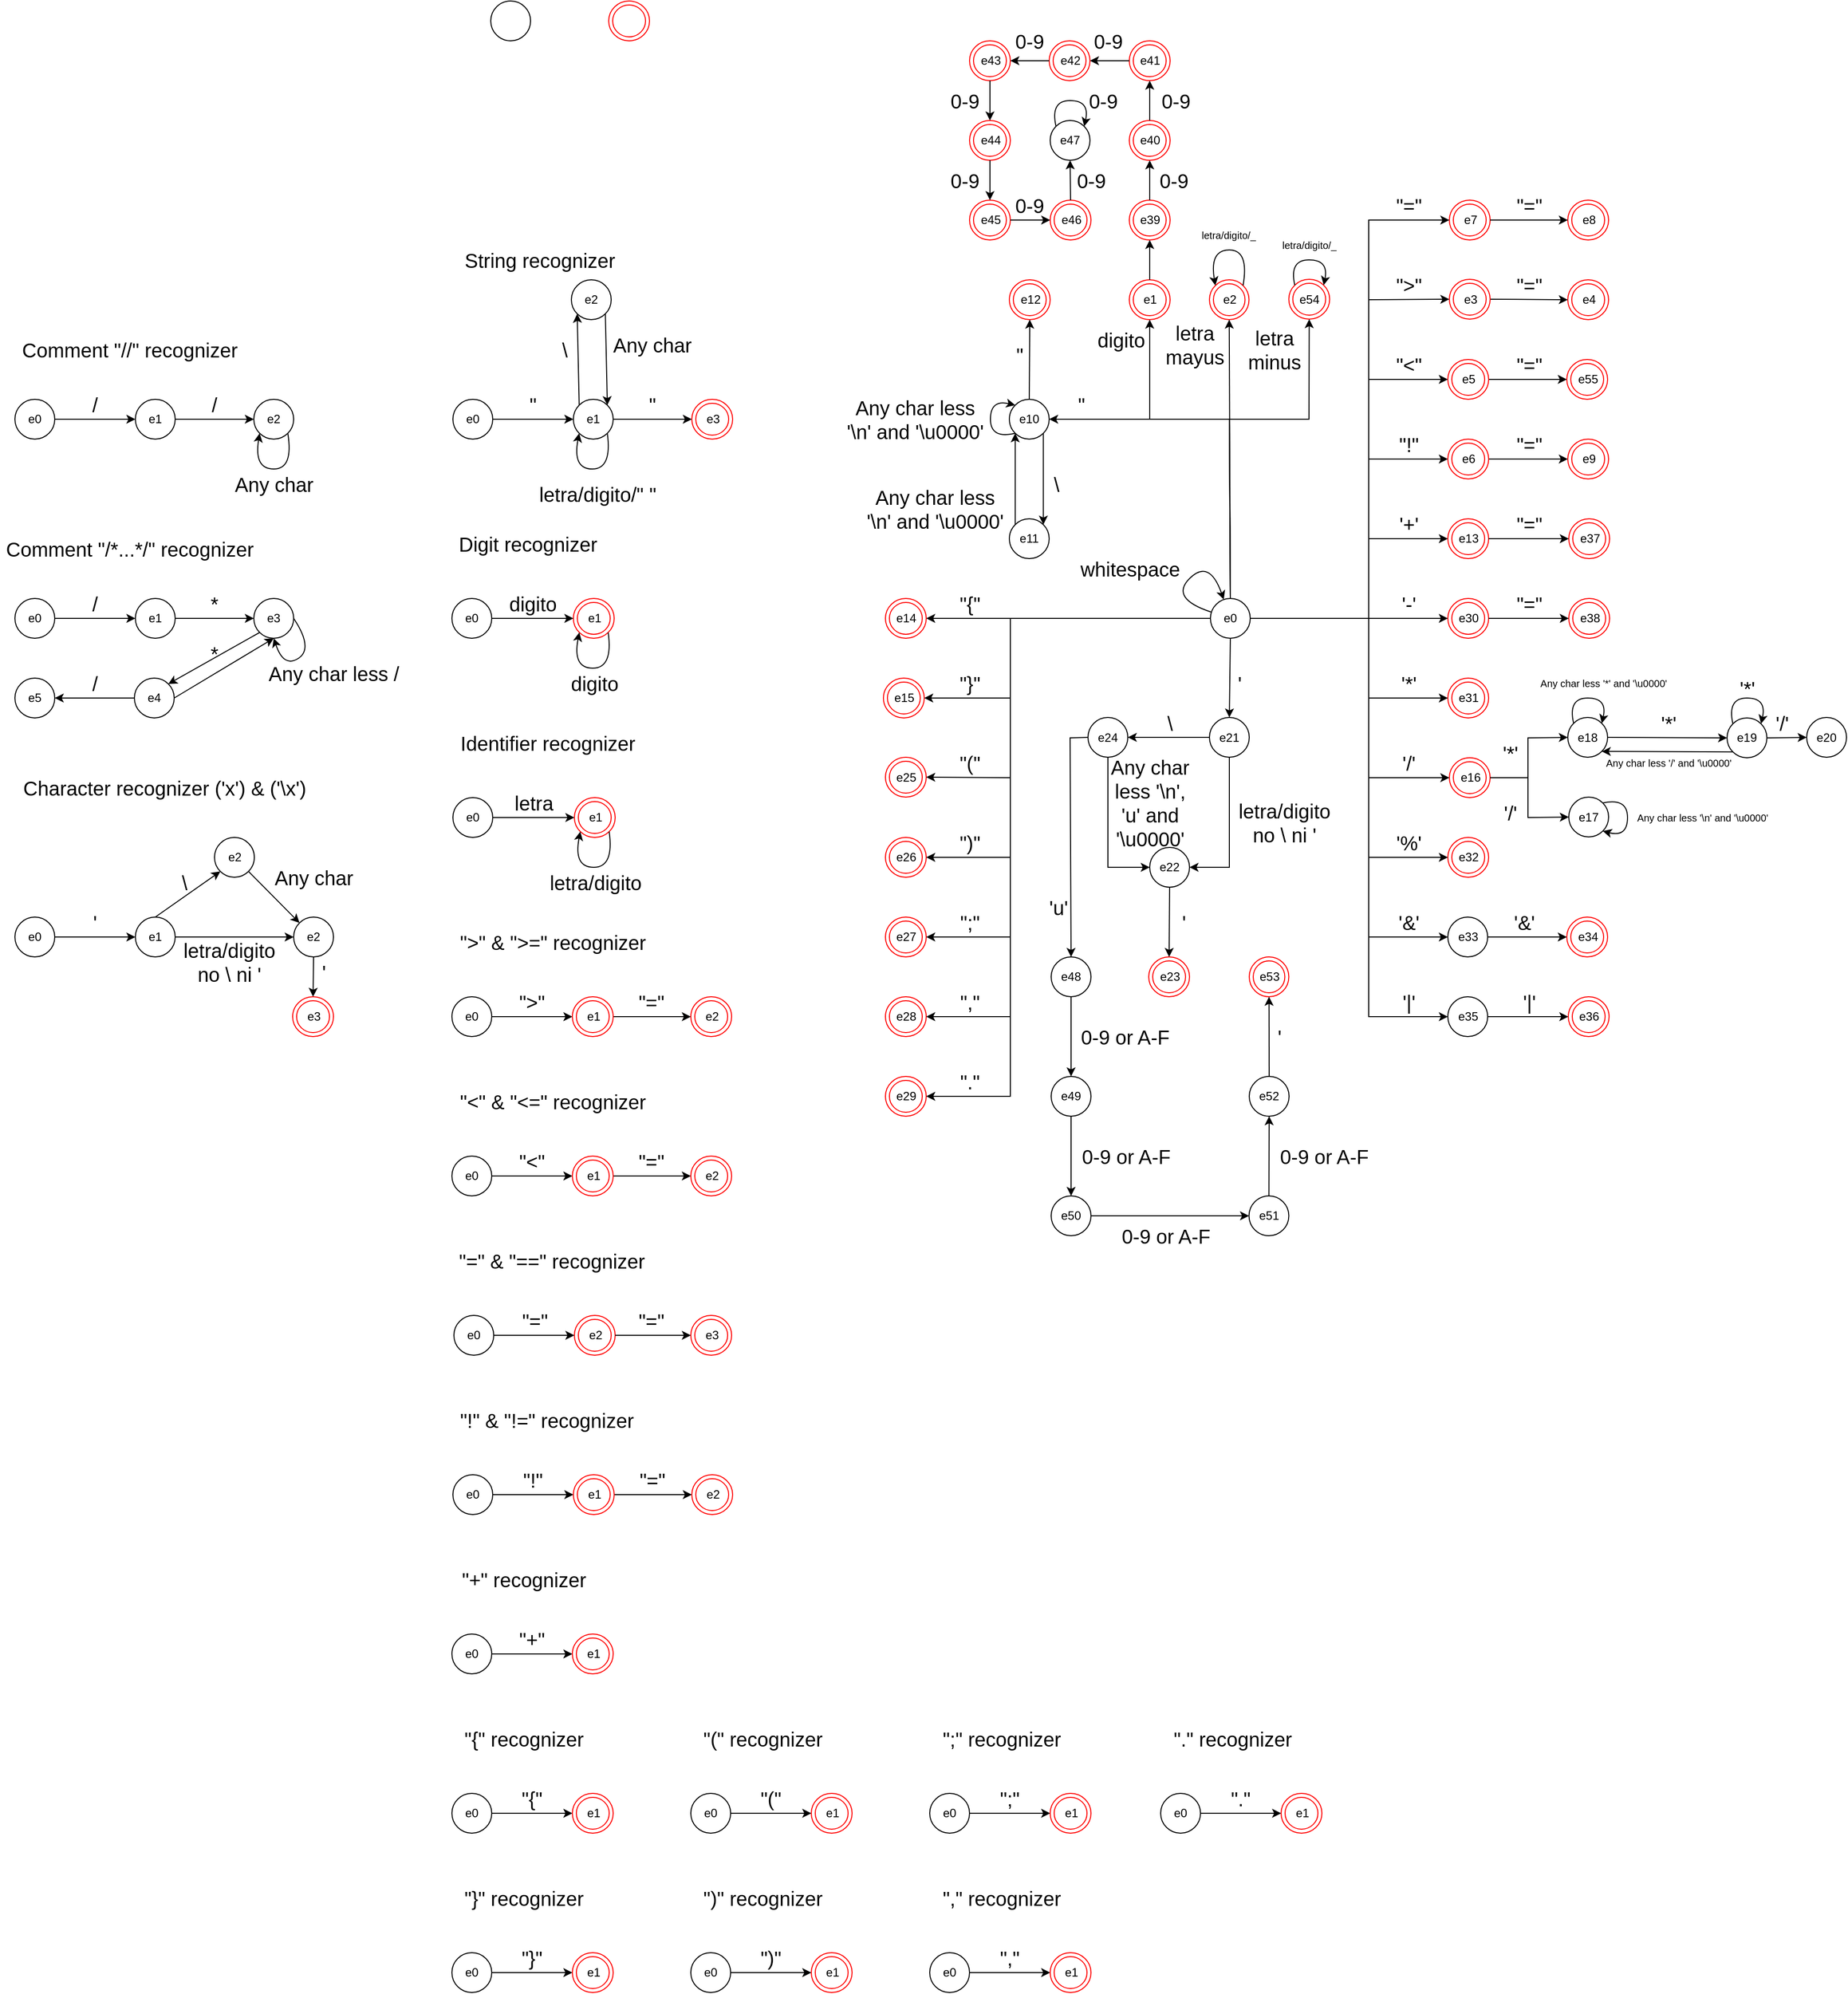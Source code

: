 <mxfile version="20.2.3" type="device"><diagram id="0Xng0Pteqgg0L-oFUv_s" name="Página-1"><mxGraphModel dx="1844" dy="1331" grid="1" gridSize="10" guides="1" tooltips="1" connect="1" arrows="1" fold="1" page="0" pageScale="1" pageWidth="827" pageHeight="1169" math="0" shadow="0"><root><mxCell id="0"/><mxCell id="1" parent="0"/><mxCell id="s9_nUnGBdYh4PrJTPnBq-1" value="e16" style="ellipse;html=1;shape=endState;fillColor=none;strokeColor=#ff0000;" parent="1" vertex="1"><mxGeometry x="1041" y="600" width="41" height="40" as="geometry"/></mxCell><mxCell id="s9_nUnGBdYh4PrJTPnBq-2" value="" style="ellipse;whiteSpace=wrap;html=1;aspect=fixed;fillColor=none;" parent="1" vertex="1"><mxGeometry x="78" y="-160" width="40" height="40" as="geometry"/></mxCell><mxCell id="s9_nUnGBdYh4PrJTPnBq-3" value="&lt;font style=&quot;font-size: 20px;&quot;&gt;String recognizer&lt;/font&gt;" style="text;html=1;align=center;verticalAlign=middle;resizable=0;points=[];autosize=1;strokeColor=none;fillColor=none;" parent="1" vertex="1"><mxGeometry x="41.5" y="90" width="170" height="20" as="geometry"/></mxCell><mxCell id="s9_nUnGBdYh4PrJTPnBq-4" value="e0" style="ellipse;whiteSpace=wrap;html=1;aspect=fixed;fillColor=none;" parent="1" vertex="1"><mxGeometry x="40" y="240" width="40" height="40" as="geometry"/></mxCell><mxCell id="s9_nUnGBdYh4PrJTPnBq-5" value="e1" style="ellipse;whiteSpace=wrap;html=1;aspect=fixed;fillColor=none;" parent="1" vertex="1"><mxGeometry x="161" y="240" width="40" height="40" as="geometry"/></mxCell><mxCell id="s9_nUnGBdYh4PrJTPnBq-6" value="e3" style="ellipse;html=1;shape=endState;fillColor=none;strokeColor=#ff0000;" parent="1" vertex="1"><mxGeometry x="280" y="240" width="41" height="40" as="geometry"/></mxCell><mxCell id="s9_nUnGBdYh4PrJTPnBq-7" value="" style="endArrow=classic;html=1;rounded=0;fontSize=20;exitX=1;exitY=0.5;exitDx=0;exitDy=0;entryX=0;entryY=0.5;entryDx=0;entryDy=0;" parent="1" source="s9_nUnGBdYh4PrJTPnBq-4" target="s9_nUnGBdYh4PrJTPnBq-5" edge="1"><mxGeometry width="50" height="50" relative="1" as="geometry"><mxPoint x="350" y="130" as="sourcePoint"/><mxPoint x="400" y="80" as="targetPoint"/></mxGeometry></mxCell><mxCell id="s9_nUnGBdYh4PrJTPnBq-8" value="&quot;" style="text;html=1;align=center;verticalAlign=middle;resizable=0;points=[];autosize=1;strokeColor=none;fillColor=none;fontSize=20;" parent="1" vertex="1"><mxGeometry x="110" y="230" width="20" height="30" as="geometry"/></mxCell><mxCell id="s9_nUnGBdYh4PrJTPnBq-9" value="" style="curved=1;endArrow=classic;html=1;rounded=0;fontSize=20;entryX=0;entryY=1;entryDx=0;entryDy=0;exitX=1;exitY=1;exitDx=0;exitDy=0;" parent="1" source="s9_nUnGBdYh4PrJTPnBq-5" target="s9_nUnGBdYh4PrJTPnBq-5" edge="1"><mxGeometry width="50" height="50" relative="1" as="geometry"><mxPoint x="200" y="350" as="sourcePoint"/><mxPoint x="201" y="310" as="targetPoint"/><Array as="points"><mxPoint x="200" y="310"/><mxPoint x="160" y="310"/></Array></mxGeometry></mxCell><mxCell id="s9_nUnGBdYh4PrJTPnBq-10" value="letra/digito/&quot; &quot;" style="text;html=1;align=center;verticalAlign=middle;resizable=0;points=[];autosize=1;strokeColor=none;fillColor=none;fontSize=20;" parent="1" vertex="1"><mxGeometry x="120" y="320" width="130" height="30" as="geometry"/></mxCell><mxCell id="s9_nUnGBdYh4PrJTPnBq-11" value="" style="endArrow=classic;html=1;rounded=0;fontSize=20;entryX=0;entryY=0.5;entryDx=0;entryDy=0;exitX=1;exitY=0.5;exitDx=0;exitDy=0;" parent="1" source="s9_nUnGBdYh4PrJTPnBq-5" target="s9_nUnGBdYh4PrJTPnBq-6" edge="1"><mxGeometry width="50" height="50" relative="1" as="geometry"><mxPoint x="350" y="130" as="sourcePoint"/><mxPoint x="400" y="80" as="targetPoint"/></mxGeometry></mxCell><mxCell id="s9_nUnGBdYh4PrJTPnBq-12" value="&quot;" style="text;html=1;align=center;verticalAlign=middle;resizable=0;points=[];autosize=1;strokeColor=none;fillColor=none;fontSize=20;" parent="1" vertex="1"><mxGeometry x="230" y="230" width="20" height="30" as="geometry"/></mxCell><mxCell id="s9_nUnGBdYh4PrJTPnBq-13" value="Digit recognizer" style="text;html=1;align=center;verticalAlign=middle;resizable=0;points=[];autosize=1;strokeColor=none;fillColor=none;fontSize=20;" parent="1" vertex="1"><mxGeometry x="40" y="370" width="150" height="30" as="geometry"/></mxCell><mxCell id="s9_nUnGBdYh4PrJTPnBq-14" value="e1" style="ellipse;html=1;shape=endState;fillColor=none;strokeColor=#ff0000;" parent="1" vertex="1"><mxGeometry x="161" y="440" width="41" height="40" as="geometry"/></mxCell><mxCell id="s9_nUnGBdYh4PrJTPnBq-15" value="e0" style="ellipse;whiteSpace=wrap;html=1;aspect=fixed;fillColor=none;" parent="1" vertex="1"><mxGeometry x="39" y="440" width="40" height="40" as="geometry"/></mxCell><mxCell id="s9_nUnGBdYh4PrJTPnBq-16" value="" style="curved=1;endArrow=classic;html=1;rounded=0;fontSize=20;entryX=0;entryY=1;entryDx=0;entryDy=0;exitX=1;exitY=1;exitDx=0;exitDy=0;" parent="1" source="s9_nUnGBdYh4PrJTPnBq-14" target="s9_nUnGBdYh4PrJTPnBq-14" edge="1"><mxGeometry width="50" height="50" relative="1" as="geometry"><mxPoint x="196.142" y="490.002" as="sourcePoint"/><mxPoint x="167.858" y="490.002" as="targetPoint"/><Array as="points"><mxPoint x="201" y="510"/><mxPoint x="160" y="510"/></Array></mxGeometry></mxCell><mxCell id="s9_nUnGBdYh4PrJTPnBq-17" value="" style="endArrow=classic;html=1;rounded=0;fontSize=20;exitX=1;exitY=0.5;exitDx=0;exitDy=0;entryX=0;entryY=0.5;entryDx=0;entryDy=0;" parent="1" source="s9_nUnGBdYh4PrJTPnBq-15" target="s9_nUnGBdYh4PrJTPnBq-14" edge="1"><mxGeometry width="50" height="50" relative="1" as="geometry"><mxPoint x="340" y="360" as="sourcePoint"/><mxPoint x="390" y="310" as="targetPoint"/></mxGeometry></mxCell><mxCell id="s9_nUnGBdYh4PrJTPnBq-18" value="digito" style="text;html=1;align=center;verticalAlign=middle;resizable=0;points=[];autosize=1;strokeColor=none;fillColor=none;fontSize=20;" parent="1" vertex="1"><mxGeometry x="90" y="430" width="60" height="30" as="geometry"/></mxCell><mxCell id="s9_nUnGBdYh4PrJTPnBq-19" value="digito" style="text;html=1;align=center;verticalAlign=middle;resizable=0;points=[];autosize=1;strokeColor=none;fillColor=none;fontSize=20;" parent="1" vertex="1"><mxGeometry x="151.5" y="510" width="60" height="30" as="geometry"/></mxCell><mxCell id="s9_nUnGBdYh4PrJTPnBq-20" value="Identifier recognizer" style="text;html=1;align=center;verticalAlign=middle;resizable=0;points=[];autosize=1;strokeColor=none;fillColor=none;fontSize=20;" parent="1" vertex="1"><mxGeometry x="40" y="569.5" width="190" height="30" as="geometry"/></mxCell><mxCell id="s9_nUnGBdYh4PrJTPnBq-21" value="e1" style="ellipse;html=1;shape=endState;fillColor=none;strokeColor=#ff0000;" parent="1" vertex="1"><mxGeometry x="162" y="640" width="41" height="40" as="geometry"/></mxCell><mxCell id="s9_nUnGBdYh4PrJTPnBq-22" value="e0" style="ellipse;whiteSpace=wrap;html=1;aspect=fixed;fillColor=none;" parent="1" vertex="1"><mxGeometry x="40" y="640" width="40" height="40" as="geometry"/></mxCell><mxCell id="s9_nUnGBdYh4PrJTPnBq-23" value="" style="curved=1;endArrow=classic;html=1;rounded=0;fontSize=20;entryX=0;entryY=1;entryDx=0;entryDy=0;exitX=1;exitY=1;exitDx=0;exitDy=0;" parent="1" source="s9_nUnGBdYh4PrJTPnBq-21" target="s9_nUnGBdYh4PrJTPnBq-21" edge="1"><mxGeometry width="50" height="50" relative="1" as="geometry"><mxPoint x="197.142" y="690.002" as="sourcePoint"/><mxPoint x="168.858" y="690.002" as="targetPoint"/><Array as="points"><mxPoint x="202" y="710"/><mxPoint x="161" y="710"/></Array></mxGeometry></mxCell><mxCell id="s9_nUnGBdYh4PrJTPnBq-24" value="" style="endArrow=classic;html=1;rounded=0;fontSize=20;exitX=1;exitY=0.5;exitDx=0;exitDy=0;entryX=0;entryY=0.5;entryDx=0;entryDy=0;" parent="1" source="s9_nUnGBdYh4PrJTPnBq-22" target="s9_nUnGBdYh4PrJTPnBq-21" edge="1"><mxGeometry width="50" height="50" relative="1" as="geometry"><mxPoint x="341" y="560" as="sourcePoint"/><mxPoint x="391" y="510" as="targetPoint"/></mxGeometry></mxCell><mxCell id="s9_nUnGBdYh4PrJTPnBq-25" value="letra" style="text;html=1;align=center;verticalAlign=middle;resizable=0;points=[];autosize=1;strokeColor=none;fillColor=none;fontSize=20;" parent="1" vertex="1"><mxGeometry x="96" y="630" width="50" height="30" as="geometry"/></mxCell><mxCell id="s9_nUnGBdYh4PrJTPnBq-26" value="letra/digito" style="text;html=1;align=center;verticalAlign=middle;resizable=0;points=[];autosize=1;strokeColor=none;fillColor=none;fontSize=20;" parent="1" vertex="1"><mxGeometry x="127.5" y="710" width="110" height="30" as="geometry"/></mxCell><mxCell id="s9_nUnGBdYh4PrJTPnBq-27" value="&quot;&amp;gt;&quot; &amp;amp; &quot;&amp;gt;=&quot; recognizer" style="text;html=1;align=center;verticalAlign=middle;resizable=0;points=[];autosize=1;strokeColor=none;fillColor=none;fontSize=20;" parent="1" vertex="1"><mxGeometry x="40" y="770" width="200" height="30" as="geometry"/></mxCell><mxCell id="s9_nUnGBdYh4PrJTPnBq-28" value="e0" style="ellipse;whiteSpace=wrap;html=1;aspect=fixed;fillColor=none;" parent="1" vertex="1"><mxGeometry x="39" y="840" width="40" height="40" as="geometry"/></mxCell><mxCell id="s9_nUnGBdYh4PrJTPnBq-30" value="e2" style="ellipse;html=1;shape=endState;fillColor=none;strokeColor=#ff0000;" parent="1" vertex="1"><mxGeometry x="279" y="840" width="41" height="40" as="geometry"/></mxCell><mxCell id="s9_nUnGBdYh4PrJTPnBq-31" value="" style="endArrow=classic;html=1;rounded=0;fontSize=20;exitX=1;exitY=0.5;exitDx=0;exitDy=0;entryX=0;entryY=0.5;entryDx=0;entryDy=0;" parent="1" source="s9_nUnGBdYh4PrJTPnBq-28" target="s9_nUnGBdYh4PrJTPnBq-37" edge="1"><mxGeometry width="50" height="50" relative="1" as="geometry"><mxPoint x="349" y="730" as="sourcePoint"/><mxPoint x="120" y="910" as="targetPoint"/></mxGeometry></mxCell><mxCell id="s9_nUnGBdYh4PrJTPnBq-32" value="&quot;&amp;gt;&quot;" style="text;html=1;align=center;verticalAlign=middle;resizable=0;points=[];autosize=1;strokeColor=none;fillColor=none;fontSize=20;" parent="1" vertex="1"><mxGeometry x="99" y="830" width="40" height="30" as="geometry"/></mxCell><mxCell id="s9_nUnGBdYh4PrJTPnBq-35" value="" style="endArrow=classic;html=1;rounded=0;fontSize=20;entryX=0;entryY=0.5;entryDx=0;entryDy=0;exitX=1;exitY=0.5;exitDx=0;exitDy=0;" parent="1" source="s9_nUnGBdYh4PrJTPnBq-37" target="s9_nUnGBdYh4PrJTPnBq-30" edge="1"><mxGeometry width="50" height="50" relative="1" as="geometry"><mxPoint x="230" y="920" as="sourcePoint"/><mxPoint x="399" y="680" as="targetPoint"/></mxGeometry></mxCell><mxCell id="s9_nUnGBdYh4PrJTPnBq-36" value="&quot;=&quot;" style="text;html=1;align=center;verticalAlign=middle;resizable=0;points=[];autosize=1;strokeColor=none;fillColor=none;fontSize=20;" parent="1" vertex="1"><mxGeometry x="219" y="830" width="40" height="30" as="geometry"/></mxCell><mxCell id="s9_nUnGBdYh4PrJTPnBq-37" value="e1" style="ellipse;html=1;shape=endState;fillColor=none;strokeColor=#ff0000;" parent="1" vertex="1"><mxGeometry x="160" y="840" width="41" height="40" as="geometry"/></mxCell><mxCell id="s9_nUnGBdYh4PrJTPnBq-39" value="e1" style="ellipse;html=1;shape=endState;fillColor=none;strokeColor=#ff0000;" parent="1" vertex="1"><mxGeometry x="719.5" y="120" width="41" height="40" as="geometry"/></mxCell><mxCell id="s9_nUnGBdYh4PrJTPnBq-40" value="e0" style="ellipse;whiteSpace=wrap;html=1;aspect=fixed;fillColor=none;" parent="1" vertex="1"><mxGeometry x="801" y="440" width="40" height="40" as="geometry"/></mxCell><mxCell id="s9_nUnGBdYh4PrJTPnBq-42" value="" style="endArrow=classic;html=1;rounded=0;fontSize=20;exitX=0.5;exitY=0;exitDx=0;exitDy=0;entryX=0.5;entryY=1;entryDx=0;entryDy=0;" parent="1" source="s9_nUnGBdYh4PrJTPnBq-40" target="s9_nUnGBdYh4PrJTPnBq-39" edge="1"><mxGeometry width="50" height="50" relative="1" as="geometry"><mxPoint x="1102" y="360" as="sourcePoint"/><mxPoint x="1152" y="310" as="targetPoint"/><Array as="points"><mxPoint x="820" y="260"/><mxPoint x="740" y="260"/></Array></mxGeometry></mxCell><mxCell id="s9_nUnGBdYh4PrJTPnBq-43" value="digito" style="text;html=1;align=center;verticalAlign=middle;resizable=0;points=[];autosize=1;strokeColor=none;fillColor=none;fontSize=20;" parent="1" vertex="1"><mxGeometry x="681" y="165" width="60" height="30" as="geometry"/></mxCell><mxCell id="s9_nUnGBdYh4PrJTPnBq-51" value="e2" style="ellipse;html=1;shape=endState;fillColor=none;strokeColor=#ff0000;" parent="1" vertex="1"><mxGeometry x="800" y="120" width="39.75" height="40" as="geometry"/></mxCell><mxCell id="s9_nUnGBdYh4PrJTPnBq-53" value="" style="curved=1;endArrow=classic;html=1;rounded=0;fontSize=20;entryX=0;entryY=0;entryDx=0;entryDy=0;exitX=1;exitY=0;exitDx=0;exitDy=0;" parent="1" source="s9_nUnGBdYh4PrJTPnBq-51" target="s9_nUnGBdYh4PrJTPnBq-51" edge="1"><mxGeometry width="50" height="50" relative="1" as="geometry"><mxPoint x="805.892" y="210.002" as="sourcePoint"/><mxPoint x="777.608" y="210.002" as="targetPoint"/><Array as="points"><mxPoint x="840" y="90"/><mxPoint x="800" y="90"/></Array></mxGeometry></mxCell><mxCell id="s9_nUnGBdYh4PrJTPnBq-54" value="" style="endArrow=classic;html=1;rounded=0;fontSize=20;exitX=0.5;exitY=0;exitDx=0;exitDy=0;entryX=0.5;entryY=1;entryDx=0;entryDy=0;" parent="1" source="s9_nUnGBdYh4PrJTPnBq-40" target="s9_nUnGBdYh4PrJTPnBq-51" edge="1"><mxGeometry width="50" height="50" relative="1" as="geometry"><mxPoint x="931" y="420" as="sourcePoint"/><mxPoint x="890" y="250" as="targetPoint"/></mxGeometry></mxCell><mxCell id="s9_nUnGBdYh4PrJTPnBq-55" value="letra&lt;br&gt;mayus" style="text;html=1;align=center;verticalAlign=middle;resizable=0;points=[];autosize=1;strokeColor=none;fillColor=none;fontSize=20;" parent="1" vertex="1"><mxGeometry x="750" y="160" width="70" height="50" as="geometry"/></mxCell><mxCell id="s9_nUnGBdYh4PrJTPnBq-56" value="letra/digito/_" style="text;html=1;align=center;verticalAlign=middle;resizable=0;points=[];autosize=1;strokeColor=none;fillColor=none;fontSize=10;" parent="1" vertex="1"><mxGeometry x="779.25" y="60" width="80" height="30" as="geometry"/></mxCell><mxCell id="s9_nUnGBdYh4PrJTPnBq-58" value="e7" style="ellipse;html=1;shape=endState;fillColor=none;strokeColor=#ff0000;" parent="1" vertex="1"><mxGeometry x="1041" y="40" width="41" height="40" as="geometry"/></mxCell><mxCell id="s9_nUnGBdYh4PrJTPnBq-59" value="" style="endArrow=classic;html=1;rounded=0;fontSize=20;exitX=1;exitY=0.5;exitDx=0;exitDy=0;entryX=0;entryY=0.5;entryDx=0;entryDy=0;" parent="1" source="s9_nUnGBdYh4PrJTPnBq-40" target="s9_nUnGBdYh4PrJTPnBq-63" edge="1"><mxGeometry width="50" height="50" relative="1" as="geometry"><mxPoint x="861" y="530" as="sourcePoint"/><mxPoint x="902" y="580" as="targetPoint"/><Array as="points"><mxPoint x="960" y="460"/><mxPoint x="960" y="140"/></Array></mxGeometry></mxCell><mxCell id="s9_nUnGBdYh4PrJTPnBq-60" value="&quot;&amp;gt;&quot;" style="text;html=1;align=center;verticalAlign=middle;resizable=0;points=[];autosize=1;strokeColor=none;fillColor=none;fontSize=20;" parent="1" vertex="1"><mxGeometry x="980" y="110" width="40" height="30" as="geometry"/></mxCell><mxCell id="s9_nUnGBdYh4PrJTPnBq-61" value="" style="endArrow=classic;html=1;rounded=0;fontSize=20;entryX=0;entryY=0.5;entryDx=0;entryDy=0;exitX=1;exitY=0.5;exitDx=0;exitDy=0;" parent="1" source="s9_nUnGBdYh4PrJTPnBq-63" target="s9_nUnGBdYh4PrJTPnBq-112" edge="1"><mxGeometry width="50" height="50" relative="1" as="geometry"><mxPoint x="1012" y="190" as="sourcePoint"/><mxPoint x="1181" y="-50" as="targetPoint"/></mxGeometry></mxCell><mxCell id="s9_nUnGBdYh4PrJTPnBq-62" value="&quot;=&quot;" style="text;html=1;align=center;verticalAlign=middle;resizable=0;points=[];autosize=1;strokeColor=none;fillColor=none;fontSize=20;" parent="1" vertex="1"><mxGeometry x="1101" y="110" width="40" height="30" as="geometry"/></mxCell><mxCell id="s9_nUnGBdYh4PrJTPnBq-63" value="e3" style="ellipse;html=1;shape=endState;fillColor=none;strokeColor=#ff0000;" parent="1" vertex="1"><mxGeometry x="1041" y="119.5" width="41" height="40" as="geometry"/></mxCell><mxCell id="s9_nUnGBdYh4PrJTPnBq-64" value="" style="endArrow=classic;html=1;rounded=0;fontSize=20;exitX=1;exitY=0.5;exitDx=0;exitDy=0;entryX=0;entryY=0.5;entryDx=0;entryDy=0;" parent="1" source="s9_nUnGBdYh4PrJTPnBq-40" target="s9_nUnGBdYh4PrJTPnBq-58" edge="1"><mxGeometry width="50" height="50" relative="1" as="geometry"><mxPoint x="961" y="500" as="sourcePoint"/><mxPoint x="1011" y="450" as="targetPoint"/><Array as="points"><mxPoint x="960" y="460"/><mxPoint x="960" y="60"/></Array></mxGeometry></mxCell><mxCell id="s9_nUnGBdYh4PrJTPnBq-65" value="&quot;=&quot;" style="text;html=1;align=center;verticalAlign=middle;resizable=0;points=[];autosize=1;strokeColor=none;fillColor=none;fontSize=20;" parent="1" vertex="1"><mxGeometry x="980" y="30" width="40" height="30" as="geometry"/></mxCell><mxCell id="s9_nUnGBdYh4PrJTPnBq-66" value="&quot;&amp;lt;&quot; &amp;amp; &quot;&amp;lt;=&quot; recognizer" style="text;html=1;align=center;verticalAlign=middle;resizable=0;points=[];autosize=1;strokeColor=none;fillColor=none;fontSize=20;" parent="1" vertex="1"><mxGeometry x="40" y="930" width="200" height="30" as="geometry"/></mxCell><mxCell id="s9_nUnGBdYh4PrJTPnBq-67" value="e0" style="ellipse;whiteSpace=wrap;html=1;aspect=fixed;fillColor=none;" parent="1" vertex="1"><mxGeometry x="39" y="1000" width="40" height="40" as="geometry"/></mxCell><mxCell id="s9_nUnGBdYh4PrJTPnBq-68" value="e2" style="ellipse;html=1;shape=endState;fillColor=none;strokeColor=#ff0000;" parent="1" vertex="1"><mxGeometry x="279" y="1000" width="41" height="40" as="geometry"/></mxCell><mxCell id="s9_nUnGBdYh4PrJTPnBq-69" value="" style="endArrow=classic;html=1;rounded=0;fontSize=20;exitX=1;exitY=0.5;exitDx=0;exitDy=0;entryX=0;entryY=0.5;entryDx=0;entryDy=0;" parent="1" source="s9_nUnGBdYh4PrJTPnBq-67" target="s9_nUnGBdYh4PrJTPnBq-73" edge="1"><mxGeometry width="50" height="50" relative="1" as="geometry"><mxPoint x="349" y="890" as="sourcePoint"/><mxPoint x="120" y="1070" as="targetPoint"/></mxGeometry></mxCell><mxCell id="s9_nUnGBdYh4PrJTPnBq-70" value="&quot;&amp;lt;&quot;" style="text;html=1;align=center;verticalAlign=middle;resizable=0;points=[];autosize=1;strokeColor=none;fillColor=none;fontSize=20;" parent="1" vertex="1"><mxGeometry x="99" y="990" width="40" height="30" as="geometry"/></mxCell><mxCell id="s9_nUnGBdYh4PrJTPnBq-71" value="" style="endArrow=classic;html=1;rounded=0;fontSize=20;entryX=0;entryY=0.5;entryDx=0;entryDy=0;exitX=1;exitY=0.5;exitDx=0;exitDy=0;" parent="1" source="s9_nUnGBdYh4PrJTPnBq-73" target="s9_nUnGBdYh4PrJTPnBq-68" edge="1"><mxGeometry width="50" height="50" relative="1" as="geometry"><mxPoint x="230" y="1080" as="sourcePoint"/><mxPoint x="399" y="840" as="targetPoint"/></mxGeometry></mxCell><mxCell id="s9_nUnGBdYh4PrJTPnBq-72" value="&quot;=&quot;" style="text;html=1;align=center;verticalAlign=middle;resizable=0;points=[];autosize=1;strokeColor=none;fillColor=none;fontSize=20;" parent="1" vertex="1"><mxGeometry x="219" y="990" width="40" height="30" as="geometry"/></mxCell><mxCell id="s9_nUnGBdYh4PrJTPnBq-73" value="e1" style="ellipse;html=1;shape=endState;fillColor=none;strokeColor=#ff0000;" parent="1" vertex="1"><mxGeometry x="160" y="1000" width="41" height="40" as="geometry"/></mxCell><mxCell id="s9_nUnGBdYh4PrJTPnBq-79" value="" style="endArrow=classic;html=1;rounded=0;fontSize=20;exitX=1;exitY=0.5;exitDx=0;exitDy=0;entryX=0;entryY=0.5;entryDx=0;entryDy=0;" parent="1" source="s9_nUnGBdYh4PrJTPnBq-40" target="s9_nUnGBdYh4PrJTPnBq-83" edge="1"><mxGeometry width="50" height="50" relative="1" as="geometry"><mxPoint x="801" y="620" as="sourcePoint"/><mxPoint x="842" y="670" as="targetPoint"/><Array as="points"><mxPoint x="960" y="460"/><mxPoint x="960" y="220"/></Array></mxGeometry></mxCell><mxCell id="s9_nUnGBdYh4PrJTPnBq-80" value="&quot;&amp;lt;&quot;" style="text;html=1;align=center;verticalAlign=middle;resizable=0;points=[];autosize=1;strokeColor=none;fillColor=none;fontSize=20;" parent="1" vertex="1"><mxGeometry x="980" y="190" width="40" height="30" as="geometry"/></mxCell><mxCell id="s9_nUnGBdYh4PrJTPnBq-81" value="" style="endArrow=classic;html=1;rounded=0;fontSize=20;entryX=0;entryY=0.5;entryDx=0;entryDy=0;exitX=1;exitY=0.5;exitDx=0;exitDy=0;" parent="1" source="s9_nUnGBdYh4PrJTPnBq-83" target="CMMIZ1k1f-6h4p1ErPWu-1" edge="1"><mxGeometry width="50" height="50" relative="1" as="geometry"><mxPoint x="952" y="280" as="sourcePoint"/><mxPoint x="1001" y="220" as="targetPoint"/></mxGeometry></mxCell><mxCell id="s9_nUnGBdYh4PrJTPnBq-82" value="&quot;=&quot;" style="text;html=1;align=center;verticalAlign=middle;resizable=0;points=[];autosize=1;strokeColor=none;fillColor=none;fontSize=20;" parent="1" vertex="1"><mxGeometry x="1101" y="190" width="40" height="30" as="geometry"/></mxCell><mxCell id="s9_nUnGBdYh4PrJTPnBq-83" value="e5" style="ellipse;html=1;shape=endState;fillColor=none;strokeColor=#ff0000;" parent="1" vertex="1"><mxGeometry x="1039.5" y="200" width="41" height="40" as="geometry"/></mxCell><mxCell id="s9_nUnGBdYh4PrJTPnBq-84" value="&quot;=&quot; &amp;amp; &quot;==&quot; recognizer" style="text;html=1;align=center;verticalAlign=middle;resizable=0;points=[];autosize=1;strokeColor=none;fillColor=none;fontSize=20;" parent="1" vertex="1"><mxGeometry x="39" y="1090" width="200" height="30" as="geometry"/></mxCell><mxCell id="s9_nUnGBdYh4PrJTPnBq-85" value="e2" style="ellipse;html=1;shape=endState;fillColor=none;strokeColor=#ff0000;" parent="1" vertex="1"><mxGeometry x="162" y="1160" width="41" height="40" as="geometry"/></mxCell><mxCell id="s9_nUnGBdYh4PrJTPnBq-86" value="" style="endArrow=classic;html=1;rounded=0;fontSize=20;entryX=0;entryY=0.5;entryDx=0;entryDy=0;exitX=1;exitY=0.5;exitDx=0;exitDy=0;" parent="1" source="s9_nUnGBdYh4PrJTPnBq-88" target="s9_nUnGBdYh4PrJTPnBq-85" edge="1"><mxGeometry width="50" height="50" relative="1" as="geometry"><mxPoint x="92" y="1250" as="sourcePoint"/><mxPoint x="282" y="1000" as="targetPoint"/></mxGeometry></mxCell><mxCell id="s9_nUnGBdYh4PrJTPnBq-87" value="&quot;=&quot;" style="text;html=1;align=center;verticalAlign=middle;resizable=0;points=[];autosize=1;strokeColor=none;fillColor=none;fontSize=20;" parent="1" vertex="1"><mxGeometry x="102" y="1150" width="40" height="30" as="geometry"/></mxCell><mxCell id="s9_nUnGBdYh4PrJTPnBq-88" value="e0" style="ellipse;whiteSpace=wrap;html=1;aspect=fixed;fillColor=none;" parent="1" vertex="1"><mxGeometry x="41" y="1160" width="40" height="40" as="geometry"/></mxCell><mxCell id="s9_nUnGBdYh4PrJTPnBq-89" value="e3" style="ellipse;html=1;shape=endState;fillColor=none;strokeColor=#ff0000;" parent="1" vertex="1"><mxGeometry x="279" y="1160" width="41" height="40" as="geometry"/></mxCell><mxCell id="s9_nUnGBdYh4PrJTPnBq-90" value="" style="endArrow=classic;html=1;rounded=0;fontSize=20;entryX=0;entryY=0.5;entryDx=0;entryDy=0;exitX=1;exitY=0.5;exitDx=0;exitDy=0;" parent="1" source="s9_nUnGBdYh4PrJTPnBq-85" target="s9_nUnGBdYh4PrJTPnBq-89" edge="1"><mxGeometry width="50" height="50" relative="1" as="geometry"><mxPoint x="230" y="1220" as="sourcePoint"/><mxPoint x="399" y="1000" as="targetPoint"/></mxGeometry></mxCell><mxCell id="s9_nUnGBdYh4PrJTPnBq-91" value="&quot;=&quot;" style="text;html=1;align=center;verticalAlign=middle;resizable=0;points=[];autosize=1;strokeColor=none;fillColor=none;fontSize=20;" parent="1" vertex="1"><mxGeometry x="219" y="1150" width="40" height="30" as="geometry"/></mxCell><mxCell id="s9_nUnGBdYh4PrJTPnBq-96" value="e8" style="ellipse;html=1;shape=endState;fillColor=none;strokeColor=#ff0000;" parent="1" vertex="1"><mxGeometry x="1160" y="40" width="41" height="40" as="geometry"/></mxCell><mxCell id="s9_nUnGBdYh4PrJTPnBq-97" value="" style="endArrow=classic;html=1;rounded=0;fontSize=20;entryX=0;entryY=0.5;entryDx=0;entryDy=0;exitX=1;exitY=0.5;exitDx=0;exitDy=0;" parent="1" source="s9_nUnGBdYh4PrJTPnBq-58" target="s9_nUnGBdYh4PrJTPnBq-96" edge="1"><mxGeometry width="50" height="50" relative="1" as="geometry"><mxPoint x="1091" y="140" as="sourcePoint"/><mxPoint x="1287" y="-40" as="targetPoint"/></mxGeometry></mxCell><mxCell id="s9_nUnGBdYh4PrJTPnBq-98" value="&quot;=&quot;" style="text;html=1;align=center;verticalAlign=middle;resizable=0;points=[];autosize=1;strokeColor=none;fillColor=none;fontSize=20;" parent="1" vertex="1"><mxGeometry x="1101" y="30" width="40" height="30" as="geometry"/></mxCell><mxCell id="s9_nUnGBdYh4PrJTPnBq-99" value="&quot;!&quot; &amp;amp; &quot;!=&quot; recognizer" style="text;html=1;align=center;verticalAlign=middle;resizable=0;points=[];autosize=1;strokeColor=none;fillColor=none;fontSize=20;" parent="1" vertex="1"><mxGeometry x="39" y="1250" width="190" height="30" as="geometry"/></mxCell><mxCell id="s9_nUnGBdYh4PrJTPnBq-100" value="e0" style="ellipse;whiteSpace=wrap;html=1;aspect=fixed;fillColor=none;" parent="1" vertex="1"><mxGeometry x="40" y="1320" width="40" height="40" as="geometry"/></mxCell><mxCell id="s9_nUnGBdYh4PrJTPnBq-101" value="e2" style="ellipse;html=1;shape=endState;fillColor=none;strokeColor=#ff0000;" parent="1" vertex="1"><mxGeometry x="280" y="1320" width="41" height="40" as="geometry"/></mxCell><mxCell id="s9_nUnGBdYh4PrJTPnBq-102" value="" style="endArrow=classic;html=1;rounded=0;fontSize=20;exitX=1;exitY=0.5;exitDx=0;exitDy=0;entryX=0;entryY=0.5;entryDx=0;entryDy=0;" parent="1" source="s9_nUnGBdYh4PrJTPnBq-100" target="s9_nUnGBdYh4PrJTPnBq-106" edge="1"><mxGeometry width="50" height="50" relative="1" as="geometry"><mxPoint x="350" y="1210" as="sourcePoint"/><mxPoint x="121" y="1390" as="targetPoint"/></mxGeometry></mxCell><mxCell id="s9_nUnGBdYh4PrJTPnBq-103" value="&quot;!&quot;" style="text;html=1;align=center;verticalAlign=middle;resizable=0;points=[];autosize=1;strokeColor=none;fillColor=none;fontSize=20;" parent="1" vertex="1"><mxGeometry x="100" y="1310" width="40" height="30" as="geometry"/></mxCell><mxCell id="s9_nUnGBdYh4PrJTPnBq-104" value="" style="endArrow=classic;html=1;rounded=0;fontSize=20;entryX=0;entryY=0.5;entryDx=0;entryDy=0;exitX=1;exitY=0.5;exitDx=0;exitDy=0;" parent="1" source="s9_nUnGBdYh4PrJTPnBq-106" target="s9_nUnGBdYh4PrJTPnBq-101" edge="1"><mxGeometry width="50" height="50" relative="1" as="geometry"><mxPoint x="231" y="1400" as="sourcePoint"/><mxPoint x="400" y="1160" as="targetPoint"/></mxGeometry></mxCell><mxCell id="s9_nUnGBdYh4PrJTPnBq-105" value="&quot;=&quot;" style="text;html=1;align=center;verticalAlign=middle;resizable=0;points=[];autosize=1;strokeColor=none;fillColor=none;fontSize=20;" parent="1" vertex="1"><mxGeometry x="220" y="1310" width="40" height="30" as="geometry"/></mxCell><mxCell id="s9_nUnGBdYh4PrJTPnBq-106" value="e1" style="ellipse;html=1;shape=endState;fillColor=none;strokeColor=#ff0000;" parent="1" vertex="1"><mxGeometry x="161" y="1320" width="41" height="40" as="geometry"/></mxCell><mxCell id="s9_nUnGBdYh4PrJTPnBq-107" value="" style="endArrow=classic;html=1;rounded=0;fontSize=20;exitX=1;exitY=0.5;exitDx=0;exitDy=0;entryX=0;entryY=0.5;entryDx=0;entryDy=0;" parent="1" source="s9_nUnGBdYh4PrJTPnBq-40" target="s9_nUnGBdYh4PrJTPnBq-111" edge="1"><mxGeometry width="50" height="50" relative="1" as="geometry"><mxPoint x="721" y="700" as="sourcePoint"/><mxPoint x="762" y="750" as="targetPoint"/><Array as="points"><mxPoint x="960" y="460"/><mxPoint x="960" y="300"/></Array></mxGeometry></mxCell><mxCell id="s9_nUnGBdYh4PrJTPnBq-108" value="&quot;!&quot;" style="text;html=1;align=center;verticalAlign=middle;resizable=0;points=[];autosize=1;strokeColor=none;fillColor=none;fontSize=20;" parent="1" vertex="1"><mxGeometry x="980" y="270" width="40" height="30" as="geometry"/></mxCell><mxCell id="s9_nUnGBdYh4PrJTPnBq-109" value="" style="endArrow=classic;html=1;rounded=0;fontSize=20;exitX=1;exitY=0.5;exitDx=0;exitDy=0;entryX=0;entryY=0.5;entryDx=0;entryDy=0;" parent="1" source="s9_nUnGBdYh4PrJTPnBq-111" target="s9_nUnGBdYh4PrJTPnBq-113" edge="1"><mxGeometry width="50" height="50" relative="1" as="geometry"><mxPoint x="872" y="360" as="sourcePoint"/><mxPoint x="961" y="300" as="targetPoint"/><Array as="points"/></mxGeometry></mxCell><mxCell id="s9_nUnGBdYh4PrJTPnBq-110" value="&quot;=&quot;" style="text;html=1;align=center;verticalAlign=middle;resizable=0;points=[];autosize=1;strokeColor=none;fillColor=none;fontSize=20;" parent="1" vertex="1"><mxGeometry x="1101" y="270" width="40" height="30" as="geometry"/></mxCell><mxCell id="s9_nUnGBdYh4PrJTPnBq-111" value="e6" style="ellipse;html=1;shape=endState;fillColor=none;strokeColor=#ff0000;" parent="1" vertex="1"><mxGeometry x="1039.5" y="280" width="41" height="40" as="geometry"/></mxCell><mxCell id="s9_nUnGBdYh4PrJTPnBq-112" value="e4" style="ellipse;html=1;shape=endState;fillColor=none;strokeColor=#ff0000;" parent="1" vertex="1"><mxGeometry x="1160" y="120" width="41" height="40" as="geometry"/></mxCell><mxCell id="s9_nUnGBdYh4PrJTPnBq-113" value="e9" style="ellipse;html=1;shape=endState;fillColor=none;strokeColor=#ff0000;" parent="1" vertex="1"><mxGeometry x="1160" y="280" width="41" height="40" as="geometry"/></mxCell><mxCell id="s9_nUnGBdYh4PrJTPnBq-118" value="e10" style="ellipse;whiteSpace=wrap;html=1;aspect=fixed;fillColor=none;" parent="1" vertex="1"><mxGeometry x="599" y="240" width="40" height="40" as="geometry"/></mxCell><mxCell id="s9_nUnGBdYh4PrJTPnBq-119" value="e12" style="ellipse;html=1;shape=endState;fillColor=none;strokeColor=#ff0000;" parent="1" vertex="1"><mxGeometry x="599" y="120" width="41" height="40" as="geometry"/></mxCell><mxCell id="s9_nUnGBdYh4PrJTPnBq-120" value="" style="endArrow=classic;html=1;rounded=0;fontSize=20;exitX=0.5;exitY=0;exitDx=0;exitDy=0;entryX=1;entryY=0.5;entryDx=0;entryDy=0;" parent="1" source="s9_nUnGBdYh4PrJTPnBq-40" target="s9_nUnGBdYh4PrJTPnBq-118" edge="1"><mxGeometry width="50" height="50" relative="1" as="geometry"><mxPoint x="720" y="180" as="sourcePoint"/><mxPoint x="1040" as="targetPoint"/><Array as="points"><mxPoint x="820" y="260"/></Array></mxGeometry></mxCell><mxCell id="s9_nUnGBdYh4PrJTPnBq-121" value="&quot;" style="text;html=1;align=center;verticalAlign=middle;resizable=0;points=[];autosize=1;strokeColor=none;fillColor=none;fontSize=20;" parent="1" vertex="1"><mxGeometry x="661" y="230" width="20" height="30" as="geometry"/></mxCell><mxCell id="s9_nUnGBdYh4PrJTPnBq-123" value="" style="endArrow=classic;html=1;rounded=0;fontSize=20;entryX=0.5;entryY=1;entryDx=0;entryDy=0;exitX=0.5;exitY=0;exitDx=0;exitDy=0;" parent="1" source="s9_nUnGBdYh4PrJTPnBq-118" target="s9_nUnGBdYh4PrJTPnBq-119" edge="1"><mxGeometry width="50" height="50" relative="1" as="geometry"><mxPoint x="709" y="10" as="sourcePoint"/><mxPoint x="759" y="-40" as="targetPoint"/></mxGeometry></mxCell><mxCell id="s9_nUnGBdYh4PrJTPnBq-124" value="&quot;" style="text;html=1;align=center;verticalAlign=middle;resizable=0;points=[];autosize=1;strokeColor=none;fillColor=none;fontSize=20;" parent="1" vertex="1"><mxGeometry x="599" y="180" width="20" height="30" as="geometry"/></mxCell><mxCell id="s9_nUnGBdYh4PrJTPnBq-125" value="Any char less&lt;br&gt;'\n' and '\u0000'" style="text;html=1;align=center;verticalAlign=middle;resizable=0;points=[];autosize=1;strokeColor=none;fillColor=none;fontSize=20;" parent="1" vertex="1"><mxGeometry x="429" y="235" width="150" height="50" as="geometry"/></mxCell><mxCell id="s9_nUnGBdYh4PrJTPnBq-127" value="e11" style="ellipse;whiteSpace=wrap;html=1;aspect=fixed;fillColor=none;" parent="1" vertex="1"><mxGeometry x="599" y="360" width="40" height="40" as="geometry"/></mxCell><mxCell id="s9_nUnGBdYh4PrJTPnBq-128" value="" style="endArrow=classic;html=1;rounded=0;fontSize=20;exitX=1;exitY=1;exitDx=0;exitDy=0;entryX=1;entryY=0;entryDx=0;entryDy=0;" parent="1" source="s9_nUnGBdYh4PrJTPnBq-118" target="s9_nUnGBdYh4PrJTPnBq-127" edge="1"><mxGeometry width="50" height="50" relative="1" as="geometry"><mxPoint x="520" y="400" as="sourcePoint"/><mxPoint x="570" y="280" as="targetPoint"/></mxGeometry></mxCell><mxCell id="s9_nUnGBdYh4PrJTPnBq-129" value="" style="endArrow=classic;html=1;rounded=0;fontSize=20;entryX=0;entryY=1;entryDx=0;entryDy=0;exitX=0;exitY=0;exitDx=0;exitDy=0;" parent="1" source="s9_nUnGBdYh4PrJTPnBq-127" target="s9_nUnGBdYh4PrJTPnBq-118" edge="1"><mxGeometry width="50" height="50" relative="1" as="geometry"><mxPoint x="520" y="400" as="sourcePoint"/><mxPoint x="570" y="350" as="targetPoint"/></mxGeometry></mxCell><mxCell id="s9_nUnGBdYh4PrJTPnBq-131" value="\" style="text;html=1;align=center;verticalAlign=middle;resizable=0;points=[];autosize=1;strokeColor=none;fillColor=none;fontSize=20;" parent="1" vertex="1"><mxGeometry x="636" y="310" width="20" height="30" as="geometry"/></mxCell><mxCell id="s9_nUnGBdYh4PrJTPnBq-132" value="&quot;+&quot; recognizer" style="text;html=1;align=center;verticalAlign=middle;resizable=0;points=[];autosize=1;strokeColor=none;fillColor=none;fontSize=20;" parent="1" vertex="1"><mxGeometry x="41" y="1410" width="140" height="30" as="geometry"/></mxCell><mxCell id="s9_nUnGBdYh4PrJTPnBq-133" value="e0" style="ellipse;whiteSpace=wrap;html=1;aspect=fixed;fillColor=none;" parent="1" vertex="1"><mxGeometry x="39" y="1480" width="40" height="40" as="geometry"/></mxCell><mxCell id="s9_nUnGBdYh4PrJTPnBq-135" value="" style="endArrow=classic;html=1;rounded=0;fontSize=20;exitX=1;exitY=0.5;exitDx=0;exitDy=0;entryX=0;entryY=0.5;entryDx=0;entryDy=0;" parent="1" source="s9_nUnGBdYh4PrJTPnBq-133" target="s9_nUnGBdYh4PrJTPnBq-139" edge="1"><mxGeometry width="50" height="50" relative="1" as="geometry"><mxPoint x="349" y="1370" as="sourcePoint"/><mxPoint x="120" y="1550" as="targetPoint"/></mxGeometry></mxCell><mxCell id="s9_nUnGBdYh4PrJTPnBq-136" value="&quot;+&quot;" style="text;html=1;align=center;verticalAlign=middle;resizable=0;points=[];autosize=1;strokeColor=none;fillColor=none;fontSize=20;" parent="1" vertex="1"><mxGeometry x="99" y="1470" width="40" height="30" as="geometry"/></mxCell><mxCell id="s9_nUnGBdYh4PrJTPnBq-139" value="e1" style="ellipse;html=1;shape=endState;fillColor=none;strokeColor=#ff0000;" parent="1" vertex="1"><mxGeometry x="160" y="1480" width="41" height="40" as="geometry"/></mxCell><mxCell id="s9_nUnGBdYh4PrJTPnBq-140" value="" style="endArrow=classic;html=1;rounded=0;fontSize=20;entryX=0;entryY=0.5;entryDx=0;entryDy=0;exitX=1;exitY=0.5;exitDx=0;exitDy=0;" parent="1" source="s9_nUnGBdYh4PrJTPnBq-40" target="s9_nUnGBdYh4PrJTPnBq-142" edge="1"><mxGeometry width="50" height="50" relative="1" as="geometry"><mxPoint x="860" y="440" as="sourcePoint"/><mxPoint x="675" y="620" as="targetPoint"/><Array as="points"><mxPoint x="960" y="460"/><mxPoint x="960" y="380"/></Array></mxGeometry></mxCell><mxCell id="s9_nUnGBdYh4PrJTPnBq-141" value="'+'" style="text;html=1;align=center;verticalAlign=middle;resizable=0;points=[];autosize=1;strokeColor=none;fillColor=none;fontSize=20;" parent="1" vertex="1"><mxGeometry x="985" y="350" width="30" height="30" as="geometry"/></mxCell><mxCell id="s9_nUnGBdYh4PrJTPnBq-142" value="e13" style="ellipse;html=1;shape=endState;fillColor=none;strokeColor=#ff0000;" parent="1" vertex="1"><mxGeometry x="1039.5" y="360" width="41" height="40" as="geometry"/></mxCell><mxCell id="s9_nUnGBdYh4PrJTPnBq-145" value="&quot;{&quot; recognizer" style="text;html=1;align=center;verticalAlign=middle;resizable=0;points=[];autosize=1;strokeColor=none;fillColor=none;fontSize=20;" parent="1" vertex="1"><mxGeometry x="41" y="1570" width="140" height="30" as="geometry"/></mxCell><mxCell id="s9_nUnGBdYh4PrJTPnBq-146" value="e0" style="ellipse;whiteSpace=wrap;html=1;aspect=fixed;fillColor=none;" parent="1" vertex="1"><mxGeometry x="39" y="1640" width="40" height="40" as="geometry"/></mxCell><mxCell id="s9_nUnGBdYh4PrJTPnBq-147" value="" style="endArrow=classic;html=1;rounded=0;fontSize=20;exitX=1;exitY=0.5;exitDx=0;exitDy=0;entryX=0;entryY=0.5;entryDx=0;entryDy=0;" parent="1" source="s9_nUnGBdYh4PrJTPnBq-146" target="s9_nUnGBdYh4PrJTPnBq-149" edge="1"><mxGeometry width="50" height="50" relative="1" as="geometry"><mxPoint x="349" y="1530" as="sourcePoint"/><mxPoint x="120" y="1710" as="targetPoint"/></mxGeometry></mxCell><mxCell id="s9_nUnGBdYh4PrJTPnBq-148" value="&quot;{&quot;" style="text;html=1;align=center;verticalAlign=middle;resizable=0;points=[];autosize=1;strokeColor=none;fillColor=none;fontSize=20;" parent="1" vertex="1"><mxGeometry x="99" y="1630" width="40" height="30" as="geometry"/></mxCell><mxCell id="s9_nUnGBdYh4PrJTPnBq-149" value="e1" style="ellipse;html=1;shape=endState;fillColor=none;strokeColor=#ff0000;" parent="1" vertex="1"><mxGeometry x="160" y="1640" width="41" height="40" as="geometry"/></mxCell><mxCell id="s9_nUnGBdYh4PrJTPnBq-150" value="&quot;}&quot; recognizer" style="text;html=1;align=center;verticalAlign=middle;resizable=0;points=[];autosize=1;strokeColor=none;fillColor=none;fontSize=20;" parent="1" vertex="1"><mxGeometry x="41" y="1730" width="140" height="30" as="geometry"/></mxCell><mxCell id="s9_nUnGBdYh4PrJTPnBq-151" value="e0" style="ellipse;whiteSpace=wrap;html=1;aspect=fixed;fillColor=none;" parent="1" vertex="1"><mxGeometry x="39" y="1800" width="40" height="40" as="geometry"/></mxCell><mxCell id="s9_nUnGBdYh4PrJTPnBq-152" value="" style="endArrow=classic;html=1;rounded=0;fontSize=20;exitX=1;exitY=0.5;exitDx=0;exitDy=0;entryX=0;entryY=0.5;entryDx=0;entryDy=0;" parent="1" source="s9_nUnGBdYh4PrJTPnBq-151" target="s9_nUnGBdYh4PrJTPnBq-154" edge="1"><mxGeometry width="50" height="50" relative="1" as="geometry"><mxPoint x="349" y="1690" as="sourcePoint"/><mxPoint x="120" y="1870" as="targetPoint"/></mxGeometry></mxCell><mxCell id="s9_nUnGBdYh4PrJTPnBq-153" value="&quot;}&quot;" style="text;html=1;align=center;verticalAlign=middle;resizable=0;points=[];autosize=1;strokeColor=none;fillColor=none;fontSize=20;" parent="1" vertex="1"><mxGeometry x="99" y="1790" width="40" height="30" as="geometry"/></mxCell><mxCell id="s9_nUnGBdYh4PrJTPnBq-154" value="e1" style="ellipse;html=1;shape=endState;fillColor=none;strokeColor=#ff0000;" parent="1" vertex="1"><mxGeometry x="160" y="1800" width="41" height="40" as="geometry"/></mxCell><mxCell id="s9_nUnGBdYh4PrJTPnBq-155" value="&quot;{&quot;" style="text;html=1;align=center;verticalAlign=middle;resizable=0;points=[];autosize=1;strokeColor=none;fillColor=none;fontSize=20;" parent="1" vertex="1"><mxGeometry x="539" y="430" width="40" height="30" as="geometry"/></mxCell><mxCell id="s9_nUnGBdYh4PrJTPnBq-156" value="&quot;}&quot;" style="text;html=1;align=center;verticalAlign=middle;resizable=0;points=[];autosize=1;strokeColor=none;fillColor=none;fontSize=20;" parent="1" vertex="1"><mxGeometry x="539" y="510" width="40" height="30" as="geometry"/></mxCell><mxCell id="s9_nUnGBdYh4PrJTPnBq-157" value="" style="endArrow=classic;html=1;rounded=0;fontSize=20;exitX=0;exitY=0.5;exitDx=0;exitDy=0;entryX=1;entryY=0.5;entryDx=0;entryDy=0;" parent="1" source="s9_nUnGBdYh4PrJTPnBq-40" target="s9_nUnGBdYh4PrJTPnBq-159" edge="1"><mxGeometry width="50" height="50" relative="1" as="geometry"><mxPoint x="731" y="490" as="sourcePoint"/><mxPoint x="691" y="460" as="targetPoint"/><Array as="points"><mxPoint x="600" y="460"/></Array></mxGeometry></mxCell><mxCell id="s9_nUnGBdYh4PrJTPnBq-158" value="e15" style="ellipse;html=1;shape=endState;fillColor=none;strokeColor=#ff0000;" parent="1" vertex="1"><mxGeometry x="472.5" y="520" width="41" height="40" as="geometry"/></mxCell><mxCell id="s9_nUnGBdYh4PrJTPnBq-159" value="e14" style="ellipse;html=1;shape=endState;fillColor=none;strokeColor=#ff0000;" parent="1" vertex="1"><mxGeometry x="474.5" y="440" width="41" height="40" as="geometry"/></mxCell><mxCell id="s9_nUnGBdYh4PrJTPnBq-161" value="" style="endArrow=classic;html=1;rounded=0;fontSize=20;exitX=0;exitY=0.5;exitDx=0;exitDy=0;entryX=1;entryY=0.5;entryDx=0;entryDy=0;" parent="1" source="s9_nUnGBdYh4PrJTPnBq-40" target="s9_nUnGBdYh4PrJTPnBq-158" edge="1"><mxGeometry width="50" height="50" relative="1" as="geometry"><mxPoint x="731" y="490" as="sourcePoint"/><mxPoint x="781" y="440" as="targetPoint"/><Array as="points"><mxPoint x="600" y="460"/><mxPoint x="600" y="540"/></Array></mxGeometry></mxCell><mxCell id="ZKup8-n9PGO5MGcvzx53-1" value="&lt;font style=&quot;font-size: 20px;&quot;&gt;Comment &quot;//&quot; recognizer&lt;/font&gt;" style="text;html=1;align=center;verticalAlign=middle;resizable=0;points=[];autosize=1;strokeColor=none;fillColor=none;" parent="1" vertex="1"><mxGeometry x="-400" y="180" width="230" height="20" as="geometry"/></mxCell><mxCell id="ZKup8-n9PGO5MGcvzx53-2" value="e0" style="ellipse;whiteSpace=wrap;html=1;aspect=fixed;fillColor=none;" parent="1" vertex="1"><mxGeometry x="-400" y="240" width="40" height="40" as="geometry"/></mxCell><mxCell id="ZKup8-n9PGO5MGcvzx53-3" value="e1" style="ellipse;whiteSpace=wrap;html=1;aspect=fixed;fillColor=none;" parent="1" vertex="1"><mxGeometry x="-279" y="240" width="40" height="40" as="geometry"/></mxCell><mxCell id="ZKup8-n9PGO5MGcvzx53-5" value="" style="endArrow=classic;html=1;rounded=0;fontSize=20;exitX=1;exitY=0.5;exitDx=0;exitDy=0;entryX=0;entryY=0.5;entryDx=0;entryDy=0;" parent="1" source="ZKup8-n9PGO5MGcvzx53-2" target="ZKup8-n9PGO5MGcvzx53-3" edge="1"><mxGeometry width="50" height="50" relative="1" as="geometry"><mxPoint x="-90" y="130" as="sourcePoint"/><mxPoint x="-40" y="80" as="targetPoint"/></mxGeometry></mxCell><mxCell id="ZKup8-n9PGO5MGcvzx53-6" value="/" style="text;html=1;align=center;verticalAlign=middle;resizable=0;points=[];autosize=1;strokeColor=none;fillColor=none;fontSize=20;" parent="1" vertex="1"><mxGeometry x="-330" y="230" width="20" height="30" as="geometry"/></mxCell><mxCell id="ZKup8-n9PGO5MGcvzx53-7" value="" style="curved=1;endArrow=classic;html=1;rounded=0;fontSize=20;entryX=0;entryY=1;entryDx=0;entryDy=0;exitX=1;exitY=1;exitDx=0;exitDy=0;" parent="1" source="ZKup8-n9PGO5MGcvzx53-50" target="ZKup8-n9PGO5MGcvzx53-50" edge="1"><mxGeometry width="50" height="50" relative="1" as="geometry"><mxPoint x="-125.184" y="274.316" as="sourcePoint"/><mxPoint x="-153.816" y="274.316" as="targetPoint"/><Array as="points"><mxPoint x="-120" y="310"/><mxPoint x="-160" y="310"/></Array></mxGeometry></mxCell><mxCell id="ZKup8-n9PGO5MGcvzx53-9" value="" style="endArrow=classic;html=1;rounded=0;fontSize=20;entryX=0;entryY=0.5;entryDx=0;entryDy=0;exitX=1;exitY=0.5;exitDx=0;exitDy=0;" parent="1" source="ZKup8-n9PGO5MGcvzx53-3" target="ZKup8-n9PGO5MGcvzx53-50" edge="1"><mxGeometry width="50" height="50" relative="1" as="geometry"><mxPoint x="-90" y="130" as="sourcePoint"/><mxPoint x="-160" y="260" as="targetPoint"/></mxGeometry></mxCell><mxCell id="ZKup8-n9PGO5MGcvzx53-10" value="/" style="text;html=1;align=center;verticalAlign=middle;resizable=0;points=[];autosize=1;strokeColor=none;fillColor=none;fontSize=20;" parent="1" vertex="1"><mxGeometry x="-210" y="230" width="20" height="30" as="geometry"/></mxCell><mxCell id="ZKup8-n9PGO5MGcvzx53-11" value="&lt;font style=&quot;font-size: 20px;&quot;&gt;Comment &quot;/*...*/&quot; recognizer&lt;/font&gt;" style="text;html=1;align=center;verticalAlign=middle;resizable=0;points=[];autosize=1;strokeColor=none;fillColor=none;" parent="1" vertex="1"><mxGeometry x="-415" y="380" width="260" height="20" as="geometry"/></mxCell><mxCell id="ZKup8-n9PGO5MGcvzx53-12" value="e0" style="ellipse;whiteSpace=wrap;html=1;aspect=fixed;fillColor=none;" parent="1" vertex="1"><mxGeometry x="-400" y="440" width="40" height="40" as="geometry"/></mxCell><mxCell id="ZKup8-n9PGO5MGcvzx53-13" value="e1" style="ellipse;whiteSpace=wrap;html=1;aspect=fixed;fillColor=none;" parent="1" vertex="1"><mxGeometry x="-279" y="440" width="40" height="40" as="geometry"/></mxCell><mxCell id="ZKup8-n9PGO5MGcvzx53-15" value="" style="endArrow=classic;html=1;rounded=0;fontSize=20;exitX=1;exitY=0.5;exitDx=0;exitDy=0;entryX=0;entryY=0.5;entryDx=0;entryDy=0;" parent="1" source="ZKup8-n9PGO5MGcvzx53-12" target="ZKup8-n9PGO5MGcvzx53-13" edge="1"><mxGeometry width="50" height="50" relative="1" as="geometry"><mxPoint x="-90" y="330" as="sourcePoint"/><mxPoint x="-40" y="280" as="targetPoint"/></mxGeometry></mxCell><mxCell id="ZKup8-n9PGO5MGcvzx53-16" value="/" style="text;html=1;align=center;verticalAlign=middle;resizable=0;points=[];autosize=1;strokeColor=none;fillColor=none;fontSize=20;" parent="1" vertex="1"><mxGeometry x="-330" y="430" width="20" height="30" as="geometry"/></mxCell><mxCell id="ZKup8-n9PGO5MGcvzx53-17" value="" style="curved=1;endArrow=classic;html=1;rounded=0;fontSize=20;entryX=0.5;entryY=1;entryDx=0;entryDy=0;exitX=1;exitY=0.5;exitDx=0;exitDy=0;" parent="1" source="ZKup8-n9PGO5MGcvzx53-22" target="ZKup8-n9PGO5MGcvzx53-22" edge="1"><mxGeometry width="50" height="50" relative="1" as="geometry"><mxPoint x="-125.184" y="474.316" as="sourcePoint"/><mxPoint x="-153.816" y="474.316" as="targetPoint"/><Array as="points"><mxPoint x="-100" y="490"/><mxPoint x="-130" y="510"/></Array></mxGeometry></mxCell><mxCell id="ZKup8-n9PGO5MGcvzx53-19" value="" style="endArrow=classic;html=1;rounded=0;fontSize=20;entryX=0;entryY=0.5;entryDx=0;entryDy=0;exitX=1;exitY=0.5;exitDx=0;exitDy=0;" parent="1" source="ZKup8-n9PGO5MGcvzx53-13" target="ZKup8-n9PGO5MGcvzx53-22" edge="1"><mxGeometry width="50" height="50" relative="1" as="geometry"><mxPoint x="-90" y="330" as="sourcePoint"/><mxPoint x="-160" y="460" as="targetPoint"/></mxGeometry></mxCell><mxCell id="ZKup8-n9PGO5MGcvzx53-20" value="*" style="text;html=1;align=center;verticalAlign=middle;resizable=0;points=[];autosize=1;strokeColor=none;fillColor=none;fontSize=20;" parent="1" vertex="1"><mxGeometry x="-210" y="430" width="20" height="30" as="geometry"/></mxCell><mxCell id="ZKup8-n9PGO5MGcvzx53-22" value="e3" style="ellipse;whiteSpace=wrap;html=1;aspect=fixed;fillColor=none;" parent="1" vertex="1"><mxGeometry x="-160" y="440" width="40" height="40" as="geometry"/></mxCell><mxCell id="ZKup8-n9PGO5MGcvzx53-23" value="e4" style="ellipse;whiteSpace=wrap;html=1;aspect=fixed;fillColor=none;" parent="1" vertex="1"><mxGeometry x="-280" y="520" width="40" height="40" as="geometry"/></mxCell><mxCell id="ZKup8-n9PGO5MGcvzx53-24" value="e5" style="ellipse;whiteSpace=wrap;html=1;aspect=fixed;fillColor=none;" parent="1" vertex="1"><mxGeometry x="-400" y="520" width="40" height="40" as="geometry"/></mxCell><mxCell id="ZKup8-n9PGO5MGcvzx53-25" value="" style="endArrow=classic;html=1;rounded=0;entryX=1;entryY=0;entryDx=0;entryDy=0;exitX=0;exitY=1;exitDx=0;exitDy=0;" parent="1" source="ZKup8-n9PGO5MGcvzx53-22" target="ZKup8-n9PGO5MGcvzx53-23" edge="1"><mxGeometry width="50" height="50" relative="1" as="geometry"><mxPoint x="-140" y="530" as="sourcePoint"/><mxPoint x="-90" y="480" as="targetPoint"/></mxGeometry></mxCell><mxCell id="ZKup8-n9PGO5MGcvzx53-27" value="" style="endArrow=classic;html=1;rounded=0;entryX=1;entryY=0.5;entryDx=0;entryDy=0;exitX=0;exitY=0.5;exitDx=0;exitDy=0;" parent="1" source="ZKup8-n9PGO5MGcvzx53-23" target="ZKup8-n9PGO5MGcvzx53-24" edge="1"><mxGeometry width="50" height="50" relative="1" as="geometry"><mxPoint x="-140" y="530" as="sourcePoint"/><mxPoint x="-90" y="480" as="targetPoint"/></mxGeometry></mxCell><mxCell id="ZKup8-n9PGO5MGcvzx53-28" value="/" style="text;html=1;align=center;verticalAlign=middle;resizable=0;points=[];autosize=1;strokeColor=none;fillColor=none;fontSize=20;" parent="1" vertex="1"><mxGeometry x="-330" y="510" width="20" height="30" as="geometry"/></mxCell><mxCell id="ZKup8-n9PGO5MGcvzx53-29" value="*" style="text;html=1;align=center;verticalAlign=middle;resizable=0;points=[];autosize=1;strokeColor=none;fillColor=none;fontSize=20;" parent="1" vertex="1"><mxGeometry x="-210" y="480" width="20" height="30" as="geometry"/></mxCell><mxCell id="ZKup8-n9PGO5MGcvzx53-34" value="" style="curved=1;endArrow=classic;html=1;rounded=0;fontSize=20;entryX=1;entryY=1;entryDx=0;entryDy=0;exitX=1;exitY=0;exitDx=0;exitDy=0;" parent="1" source="ZKup8-n9PGO5MGcvzx53-51" target="ZKup8-n9PGO5MGcvzx53-51" edge="1"><mxGeometry width="50" height="50" relative="1" as="geometry"><mxPoint x="1128.816" y="753.816" as="sourcePoint"/><mxPoint x="1100.184" y="753.816" as="targetPoint"/><Array as="points"><mxPoint x="1220" y="640"/><mxPoint x="1220" y="680"/></Array></mxGeometry></mxCell><mxCell id="ZKup8-n9PGO5MGcvzx53-35" value="" style="endArrow=classic;html=1;rounded=0;fontSize=20;entryX=0;entryY=0.5;entryDx=0;entryDy=0;exitX=1;exitY=0.5;exitDx=0;exitDy=0;" parent="1" source="s9_nUnGBdYh4PrJTPnBq-1" target="ZKup8-n9PGO5MGcvzx53-51" edge="1"><mxGeometry width="50" height="50" relative="1" as="geometry"><mxPoint x="671" y="835" as="sourcePoint"/><mxPoint x="750" y="835" as="targetPoint"/><Array as="points"><mxPoint x="1120" y="620"/><mxPoint x="1120" y="660"/></Array></mxGeometry></mxCell><mxCell id="ZKup8-n9PGO5MGcvzx53-36" value="'/'" style="text;html=1;align=center;verticalAlign=middle;resizable=0;points=[];autosize=1;strokeColor=none;fillColor=none;fontSize=20;" parent="1" vertex="1"><mxGeometry x="1087" y="639.5" width="30" height="30" as="geometry"/></mxCell><mxCell id="ZKup8-n9PGO5MGcvzx53-37" value="Any char less '\n' and '\u0000'" style="text;html=1;align=center;verticalAlign=middle;resizable=0;points=[];autosize=1;strokeColor=none;fillColor=none;fontSize=10;" parent="1" vertex="1"><mxGeometry x="1215" y="645" width="160" height="30" as="geometry"/></mxCell><mxCell id="ZKup8-n9PGO5MGcvzx53-38" value="" style="curved=1;endArrow=classic;html=1;rounded=0;fontSize=20;entryX=1;entryY=0;entryDx=0;entryDy=0;exitX=0;exitY=0;exitDx=0;exitDy=0;" parent="1" source="ZKup8-n9PGO5MGcvzx53-42" target="ZKup8-n9PGO5MGcvzx53-42" edge="1"><mxGeometry width="50" height="50" relative="1" as="geometry"><mxPoint x="1315.316" y="713.816" as="sourcePoint"/><mxPoint x="1286.684" y="713.816" as="targetPoint"/><Array as="points"><mxPoint x="1160" y="540"/><mxPoint x="1200" y="540"/></Array></mxGeometry></mxCell><mxCell id="ZKup8-n9PGO5MGcvzx53-39" value="Any char less '*' and '\u0000'&amp;nbsp;" style="text;html=1;align=center;verticalAlign=middle;resizable=0;points=[];autosize=1;strokeColor=none;fillColor=none;fontSize=10;" parent="1" vertex="1"><mxGeometry x="1122" y="510" width="150" height="30" as="geometry"/></mxCell><mxCell id="ZKup8-n9PGO5MGcvzx53-40" value="" style="endArrow=classic;html=1;rounded=0;fontSize=20;entryX=0;entryY=0.5;entryDx=0;entryDy=0;exitX=1;exitY=0.5;exitDx=0;exitDy=0;" parent="1" source="s9_nUnGBdYh4PrJTPnBq-1" target="ZKup8-n9PGO5MGcvzx53-42" edge="1"><mxGeometry width="50" height="50" relative="1" as="geometry"><mxPoint x="1082" y="579.5" as="sourcePoint"/><mxPoint x="961" y="859.5" as="targetPoint"/><Array as="points"><mxPoint x="1120" y="620"/><mxPoint x="1120" y="580"/></Array></mxGeometry></mxCell><mxCell id="ZKup8-n9PGO5MGcvzx53-41" value="'*'" style="text;html=1;align=center;verticalAlign=middle;resizable=0;points=[];autosize=1;strokeColor=none;fillColor=none;fontSize=20;" parent="1" vertex="1"><mxGeometry x="1245.5" y="550" width="30" height="30" as="geometry"/></mxCell><mxCell id="ZKup8-n9PGO5MGcvzx53-42" value="e18" style="ellipse;whiteSpace=wrap;html=1;aspect=fixed;fillColor=none;" parent="1" vertex="1"><mxGeometry x="1160" y="559.5" width="40" height="40" as="geometry"/></mxCell><mxCell id="ZKup8-n9PGO5MGcvzx53-43" value="e19" style="ellipse;whiteSpace=wrap;html=1;aspect=fixed;fillColor=none;" parent="1" vertex="1"><mxGeometry x="1320" y="560" width="40" height="40" as="geometry"/></mxCell><mxCell id="ZKup8-n9PGO5MGcvzx53-44" value="e20" style="ellipse;whiteSpace=wrap;html=1;aspect=fixed;fillColor=none;" parent="1" vertex="1"><mxGeometry x="1400" y="559.5" width="40" height="40" as="geometry"/></mxCell><mxCell id="ZKup8-n9PGO5MGcvzx53-45" value="" style="endArrow=classic;html=1;rounded=0;entryX=0;entryY=0.5;entryDx=0;entryDy=0;exitX=1;exitY=0.5;exitDx=0;exitDy=0;" parent="1" source="ZKup8-n9PGO5MGcvzx53-42" target="ZKup8-n9PGO5MGcvzx53-43" edge="1"><mxGeometry width="50" height="50" relative="1" as="geometry"><mxPoint x="1230" y="550" as="sourcePoint"/><mxPoint x="1180" y="649.5" as="targetPoint"/></mxGeometry></mxCell><mxCell id="ZKup8-n9PGO5MGcvzx53-46" value="" style="endArrow=classic;html=1;rounded=0;entryX=0;entryY=0.5;entryDx=0;entryDy=0;exitX=1;exitY=0.5;exitDx=0;exitDy=0;" parent="1" source="ZKup8-n9PGO5MGcvzx53-43" target="ZKup8-n9PGO5MGcvzx53-44" edge="1"><mxGeometry width="50" height="50" relative="1" as="geometry"><mxPoint x="1391" y="834.5" as="sourcePoint"/><mxPoint x="1441" y="784.5" as="targetPoint"/></mxGeometry></mxCell><mxCell id="ZKup8-n9PGO5MGcvzx53-47" value="'/'" style="text;html=1;align=center;verticalAlign=middle;resizable=0;points=[];autosize=1;strokeColor=none;fillColor=none;fontSize=20;" parent="1" vertex="1"><mxGeometry x="1360" y="550" width="30" height="30" as="geometry"/></mxCell><mxCell id="ZKup8-n9PGO5MGcvzx53-48" value="'*'" style="text;html=1;align=center;verticalAlign=middle;resizable=0;points=[];autosize=1;strokeColor=none;fillColor=none;fontSize=20;" parent="1" vertex="1"><mxGeometry x="1087" y="580" width="30" height="30" as="geometry"/></mxCell><mxCell id="ZKup8-n9PGO5MGcvzx53-50" value="e2" style="ellipse;whiteSpace=wrap;html=1;aspect=fixed;fillColor=none;" parent="1" vertex="1"><mxGeometry x="-160" y="240" width="40" height="40" as="geometry"/></mxCell><mxCell id="ZKup8-n9PGO5MGcvzx53-51" value="e17" style="ellipse;whiteSpace=wrap;html=1;aspect=fixed;fillColor=none;" parent="1" vertex="1"><mxGeometry x="1161" y="639.5" width="40" height="40" as="geometry"/></mxCell><mxCell id="ZKup8-n9PGO5MGcvzx53-53" value="&lt;font style=&quot;font-size: 20px;&quot;&gt;Character recognizer ('x') &amp;amp; ('\x')&lt;/font&gt;" style="text;html=1;align=center;verticalAlign=middle;resizable=0;points=[];autosize=1;strokeColor=none;fillColor=none;" parent="1" vertex="1"><mxGeometry x="-400" y="620" width="300" height="20" as="geometry"/></mxCell><mxCell id="ZKup8-n9PGO5MGcvzx53-54" value="e0" style="ellipse;whiteSpace=wrap;html=1;aspect=fixed;fillColor=none;" parent="1" vertex="1"><mxGeometry x="-400" y="760" width="40" height="40" as="geometry"/></mxCell><mxCell id="ZKup8-n9PGO5MGcvzx53-55" value="e1" style="ellipse;whiteSpace=wrap;html=1;aspect=fixed;fillColor=none;" parent="1" vertex="1"><mxGeometry x="-279" y="760" width="40" height="40" as="geometry"/></mxCell><mxCell id="ZKup8-n9PGO5MGcvzx53-56" value="" style="endArrow=classic;html=1;rounded=0;fontSize=20;exitX=1;exitY=0.5;exitDx=0;exitDy=0;entryX=0;entryY=0.5;entryDx=0;entryDy=0;" parent="1" source="ZKup8-n9PGO5MGcvzx53-54" target="ZKup8-n9PGO5MGcvzx53-55" edge="1"><mxGeometry width="50" height="50" relative="1" as="geometry"><mxPoint x="-90" y="650" as="sourcePoint"/><mxPoint x="-40" y="600" as="targetPoint"/></mxGeometry></mxCell><mxCell id="ZKup8-n9PGO5MGcvzx53-57" value="'" style="text;html=1;align=center;verticalAlign=middle;resizable=0;points=[];autosize=1;strokeColor=none;fillColor=none;fontSize=20;" parent="1" vertex="1"><mxGeometry x="-330" y="750" width="20" height="30" as="geometry"/></mxCell><mxCell id="ZKup8-n9PGO5MGcvzx53-59" value="letra/digito&lt;br&gt;no \ ni '" style="text;html=1;align=center;verticalAlign=middle;resizable=0;points=[];autosize=1;strokeColor=none;fillColor=none;fontSize=20;" parent="1" vertex="1"><mxGeometry x="-240" y="780" width="110" height="50" as="geometry"/></mxCell><mxCell id="ZKup8-n9PGO5MGcvzx53-60" value="" style="endArrow=classic;html=1;rounded=0;fontSize=20;entryX=0;entryY=0.5;entryDx=0;entryDy=0;exitX=1;exitY=0.5;exitDx=0;exitDy=0;" parent="1" source="ZKup8-n9PGO5MGcvzx53-55" target="ZKup8-n9PGO5MGcvzx53-62" edge="1"><mxGeometry width="50" height="50" relative="1" as="geometry"><mxPoint x="-90" y="650" as="sourcePoint"/><mxPoint x="-160" y="780" as="targetPoint"/></mxGeometry></mxCell><mxCell id="ZKup8-n9PGO5MGcvzx53-61" value="'" style="text;html=1;align=center;verticalAlign=middle;resizable=0;points=[];autosize=1;strokeColor=none;fillColor=none;fontSize=20;" parent="1" vertex="1"><mxGeometry x="-100" y="800" width="20" height="30" as="geometry"/></mxCell><mxCell id="ZKup8-n9PGO5MGcvzx53-62" value="e2" style="ellipse;whiteSpace=wrap;html=1;aspect=fixed;fillColor=none;" parent="1" vertex="1"><mxGeometry x="-120" y="760" width="40" height="40" as="geometry"/></mxCell><mxCell id="ZKup8-n9PGO5MGcvzx53-63" value="e3" style="ellipse;html=1;shape=endState;fillColor=none;strokeColor=#ff0000;" parent="1" vertex="1"><mxGeometry x="-121" y="840" width="41" height="40" as="geometry"/></mxCell><mxCell id="ZKup8-n9PGO5MGcvzx53-64" value="" style="endArrow=classic;html=1;rounded=0;entryX=0.5;entryY=0;entryDx=0;entryDy=0;exitX=0.5;exitY=1;exitDx=0;exitDy=0;" parent="1" source="ZKup8-n9PGO5MGcvzx53-62" target="ZKup8-n9PGO5MGcvzx53-63" edge="1"><mxGeometry width="50" height="50" relative="1" as="geometry"><mxPoint x="-140" y="710" as="sourcePoint"/><mxPoint x="-90" y="660" as="targetPoint"/></mxGeometry></mxCell><mxCell id="ZKup8-n9PGO5MGcvzx53-83" value="e21" style="ellipse;whiteSpace=wrap;html=1;aspect=fixed;fillColor=none;" parent="1" vertex="1"><mxGeometry x="800" y="559.5" width="40" height="40" as="geometry"/></mxCell><mxCell id="ZKup8-n9PGO5MGcvzx53-84" value="" style="endArrow=classic;html=1;rounded=0;fontSize=20;exitX=0.5;exitY=1;exitDx=0;exitDy=0;entryX=0.5;entryY=0;entryDx=0;entryDy=0;" parent="1" source="s9_nUnGBdYh4PrJTPnBq-40" target="ZKup8-n9PGO5MGcvzx53-83" edge="1"><mxGeometry width="50" height="50" relative="1" as="geometry"><mxPoint x="391" y="250" as="sourcePoint"/><mxPoint x="711" y="70" as="targetPoint"/></mxGeometry></mxCell><mxCell id="ZKup8-n9PGO5MGcvzx53-85" value="'" style="text;html=1;align=center;verticalAlign=middle;resizable=0;points=[];autosize=1;strokeColor=none;fillColor=none;fontSize=20;" parent="1" vertex="1"><mxGeometry x="763.5" y="750" width="20" height="30" as="geometry"/></mxCell><mxCell id="ZKup8-n9PGO5MGcvzx53-86" value="letra/digito&lt;br&gt;no \ ni '" style="text;html=1;align=center;verticalAlign=middle;resizable=0;points=[];autosize=1;strokeColor=none;fillColor=none;fontSize=20;" parent="1" vertex="1"><mxGeometry x="820" y="640" width="110" height="50" as="geometry"/></mxCell><mxCell id="ZKup8-n9PGO5MGcvzx53-87" value="" style="endArrow=classic;html=1;rounded=0;fontSize=20;entryX=1;entryY=0.5;entryDx=0;entryDy=0;exitX=0.5;exitY=1;exitDx=0;exitDy=0;" parent="1" source="ZKup8-n9PGO5MGcvzx53-83" target="ZKup8-n9PGO5MGcvzx53-89" edge="1"><mxGeometry width="50" height="50" relative="1" as="geometry"><mxPoint x="1032" y="489.5" as="sourcePoint"/><mxPoint x="962" y="619.5" as="targetPoint"/><Array as="points"><mxPoint x="820" y="710"/></Array></mxGeometry></mxCell><mxCell id="ZKup8-n9PGO5MGcvzx53-88" value="'" style="text;html=1;align=center;verticalAlign=middle;resizable=0;points=[];autosize=1;strokeColor=none;fillColor=none;fontSize=20;" parent="1" vertex="1"><mxGeometry x="820" y="510" width="20" height="30" as="geometry"/></mxCell><mxCell id="ZKup8-n9PGO5MGcvzx53-89" value="e22" style="ellipse;whiteSpace=wrap;html=1;aspect=fixed;fillColor=none;" parent="1" vertex="1"><mxGeometry x="740" y="690" width="40" height="40" as="geometry"/></mxCell><mxCell id="ZKup8-n9PGO5MGcvzx53-90" value="e23" style="ellipse;html=1;shape=endState;fillColor=none;strokeColor=#ff0000;" parent="1" vertex="1"><mxGeometry x="739" y="800" width="41" height="40" as="geometry"/></mxCell><mxCell id="ZKup8-n9PGO5MGcvzx53-91" value="" style="endArrow=classic;html=1;rounded=0;entryX=0.5;entryY=0;entryDx=0;entryDy=0;exitX=0.5;exitY=1;exitDx=0;exitDy=0;" parent="1" source="ZKup8-n9PGO5MGcvzx53-89" target="ZKup8-n9PGO5MGcvzx53-90" edge="1"><mxGeometry width="50" height="50" relative="1" as="geometry"><mxPoint x="982" y="549.5" as="sourcePoint"/><mxPoint x="1032" y="499.5" as="targetPoint"/></mxGeometry></mxCell><mxCell id="ZKup8-n9PGO5MGcvzx53-92" value="e24" style="ellipse;whiteSpace=wrap;html=1;aspect=fixed;fillColor=none;" parent="1" vertex="1"><mxGeometry x="678" y="559.5" width="40" height="40" as="geometry"/></mxCell><mxCell id="ZKup8-n9PGO5MGcvzx53-93" value="" style="endArrow=classic;html=1;rounded=0;entryX=1;entryY=0.5;entryDx=0;entryDy=0;exitX=0;exitY=0.5;exitDx=0;exitDy=0;" parent="1" source="ZKup8-n9PGO5MGcvzx53-83" target="ZKup8-n9PGO5MGcvzx53-92" edge="1"><mxGeometry width="50" height="50" relative="1" as="geometry"><mxPoint x="880" y="709.5" as="sourcePoint"/><mxPoint x="930" y="659.5" as="targetPoint"/></mxGeometry></mxCell><mxCell id="ZKup8-n9PGO5MGcvzx53-94" value="" style="endArrow=classic;html=1;rounded=0;entryX=0;entryY=0.5;entryDx=0;entryDy=0;exitX=0.5;exitY=1;exitDx=0;exitDy=0;" parent="1" source="ZKup8-n9PGO5MGcvzx53-92" target="ZKup8-n9PGO5MGcvzx53-89" edge="1"><mxGeometry width="50" height="50" relative="1" as="geometry"><mxPoint x="880" y="709.5" as="sourcePoint"/><mxPoint x="930" y="659.5" as="targetPoint"/><Array as="points"><mxPoint x="698" y="710"/></Array></mxGeometry></mxCell><mxCell id="ZKup8-n9PGO5MGcvzx53-95" value="\" style="text;html=1;align=center;verticalAlign=middle;resizable=0;points=[];autosize=1;strokeColor=none;fillColor=none;fontSize=20;" parent="1" vertex="1"><mxGeometry x="750" y="550" width="20" height="30" as="geometry"/></mxCell><mxCell id="ZKup8-n9PGO5MGcvzx53-97" value="" style="endArrow=classic;html=1;rounded=0;fontSize=20;entryX=0;entryY=1;entryDx=0;entryDy=0;exitX=0.5;exitY=0;exitDx=0;exitDy=0;" parent="1" source="ZKup8-n9PGO5MGcvzx53-55" target="ZKup8-n9PGO5MGcvzx53-98" edge="1"><mxGeometry width="50" height="50" relative="1" as="geometry"><mxPoint x="-280.0" y="700" as="sourcePoint"/><mxPoint x="-195" y="700" as="targetPoint"/></mxGeometry></mxCell><mxCell id="ZKup8-n9PGO5MGcvzx53-98" value="e2" style="ellipse;whiteSpace=wrap;html=1;aspect=fixed;fillColor=none;" parent="1" vertex="1"><mxGeometry x="-199.5" y="680" width="40" height="40" as="geometry"/></mxCell><mxCell id="ZKup8-n9PGO5MGcvzx53-99" value="" style="endArrow=classic;html=1;rounded=0;exitX=1;exitY=1;exitDx=0;exitDy=0;entryX=0;entryY=0;entryDx=0;entryDy=0;" parent="1" source="ZKup8-n9PGO5MGcvzx53-98" target="ZKup8-n9PGO5MGcvzx53-62" edge="1"><mxGeometry width="50" height="50" relative="1" as="geometry"><mxPoint x="-175" y="630" as="sourcePoint"/><mxPoint x="-180" y="760" as="targetPoint"/></mxGeometry></mxCell><mxCell id="ZKup8-n9PGO5MGcvzx53-100" value="&lt;font style=&quot;font-size: 20px;&quot;&gt;\&lt;/font&gt;" style="text;html=1;align=center;verticalAlign=middle;resizable=0;points=[];autosize=1;strokeColor=none;fillColor=none;" parent="1" vertex="1"><mxGeometry x="-240" y="715" width="20" height="20" as="geometry"/></mxCell><mxCell id="ZKup8-n9PGO5MGcvzx53-101" value="&lt;font style=&quot;font-size: 20px;&quot;&gt;Any char&lt;/font&gt;" style="text;html=1;align=center;verticalAlign=middle;resizable=0;points=[];autosize=1;strokeColor=none;fillColor=none;" parent="1" vertex="1"><mxGeometry x="-145.5" y="710" width="90" height="20" as="geometry"/></mxCell><mxCell id="ZKup8-n9PGO5MGcvzx53-102" value="&lt;font style=&quot;font-size: 20px;&quot;&gt;Any char&lt;br&gt;less '\n',&lt;br&gt;'u' and&lt;br&gt;'\u0000'&lt;br&gt;&lt;/font&gt;" style="text;html=1;align=center;verticalAlign=middle;resizable=0;points=[];autosize=1;strokeColor=none;fillColor=none;" parent="1" vertex="1"><mxGeometry x="690" y="589.5" width="100" height="110" as="geometry"/></mxCell><mxCell id="ZKup8-n9PGO5MGcvzx53-103" value="e2" style="ellipse;whiteSpace=wrap;html=1;aspect=fixed;fillColor=none;" parent="1" vertex="1"><mxGeometry x="159" y="120" width="40" height="40" as="geometry"/></mxCell><mxCell id="ZKup8-n9PGO5MGcvzx53-105" value="" style="endArrow=classic;html=1;rounded=0;entryX=0;entryY=1;entryDx=0;entryDy=0;exitX=0;exitY=0;exitDx=0;exitDy=0;" parent="1" source="s9_nUnGBdYh4PrJTPnBq-5" target="ZKup8-n9PGO5MGcvzx53-103" edge="1"><mxGeometry width="50" height="50" relative="1" as="geometry"><mxPoint x="340" y="270" as="sourcePoint"/><mxPoint x="390" y="220" as="targetPoint"/></mxGeometry></mxCell><mxCell id="ZKup8-n9PGO5MGcvzx53-106" value="" style="endArrow=classic;html=1;rounded=0;exitX=1;exitY=1;exitDx=0;exitDy=0;entryX=1;entryY=0;entryDx=0;entryDy=0;" parent="1" source="ZKup8-n9PGO5MGcvzx53-103" target="s9_nUnGBdYh4PrJTPnBq-5" edge="1"><mxGeometry width="50" height="50" relative="1" as="geometry"><mxPoint x="340" y="270" as="sourcePoint"/><mxPoint x="390" y="220" as="targetPoint"/></mxGeometry></mxCell><mxCell id="ZKup8-n9PGO5MGcvzx53-107" value="\" style="text;html=1;align=center;verticalAlign=middle;resizable=0;points=[];autosize=1;strokeColor=none;fillColor=none;fontSize=20;" parent="1" vertex="1"><mxGeometry x="142" y="175" width="20" height="30" as="geometry"/></mxCell><mxCell id="ZKup8-n9PGO5MGcvzx53-108" value="&lt;font style=&quot;font-size: 20px;&quot;&gt;Any char&lt;/font&gt;" style="text;html=1;align=center;verticalAlign=middle;resizable=0;points=[];autosize=1;strokeColor=none;fillColor=none;" parent="1" vertex="1"><mxGeometry x="195" y="175" width="90" height="20" as="geometry"/></mxCell><mxCell id="ZKup8-n9PGO5MGcvzx53-109" value="&lt;font style=&quot;font-size: 20px;&quot;&gt;Any char less&lt;br&gt;'\n' and '\u0000'&lt;br&gt;&lt;/font&gt;" style="text;html=1;align=center;verticalAlign=middle;resizable=0;points=[];autosize=1;strokeColor=none;fillColor=none;" parent="1" vertex="1"><mxGeometry x="449" y="330" width="150" height="40" as="geometry"/></mxCell><mxCell id="qODfwlyLxRqC5DSGJCZK-1" value="" style="endArrow=classic;html=1;rounded=0;entryX=1;entryY=1;entryDx=0;entryDy=0;exitX=0;exitY=1;exitDx=0;exitDy=0;" parent="1" source="ZKup8-n9PGO5MGcvzx53-43" target="ZKup8-n9PGO5MGcvzx53-42" edge="1"><mxGeometry width="50" height="50" relative="1" as="geometry"><mxPoint x="1310" y="620" as="sourcePoint"/><mxPoint x="1770" y="424.5" as="targetPoint"/></mxGeometry></mxCell><mxCell id="qODfwlyLxRqC5DSGJCZK-3" value="Any char" style="text;html=1;align=center;verticalAlign=middle;resizable=0;points=[];autosize=1;strokeColor=none;fillColor=none;fontSize=20;" parent="1" vertex="1"><mxGeometry x="-185" y="310" width="90" height="30" as="geometry"/></mxCell><mxCell id="qODfwlyLxRqC5DSGJCZK-4" value="Any char less /" style="text;html=1;align=center;verticalAlign=middle;resizable=0;points=[];autosize=1;strokeColor=none;fillColor=none;fontSize=20;" parent="1" vertex="1"><mxGeometry x="-155" y="500" width="150" height="30" as="geometry"/></mxCell><mxCell id="qODfwlyLxRqC5DSGJCZK-5" value="" style="endArrow=classic;html=1;rounded=0;entryX=0.5;entryY=1;entryDx=0;entryDy=0;exitX=1;exitY=0.5;exitDx=0;exitDy=0;" parent="1" source="ZKup8-n9PGO5MGcvzx53-23" target="ZKup8-n9PGO5MGcvzx53-22" edge="1"><mxGeometry width="50" height="50" relative="1" as="geometry"><mxPoint x="350" y="590" as="sourcePoint"/><mxPoint x="400" y="540" as="targetPoint"/></mxGeometry></mxCell><mxCell id="qODfwlyLxRqC5DSGJCZK-6" value="&quot;(&quot; recognizer" style="text;html=1;align=center;verticalAlign=middle;resizable=0;points=[];autosize=1;strokeColor=none;fillColor=none;fontSize=20;" parent="1" vertex="1"><mxGeometry x="281" y="1570" width="140" height="30" as="geometry"/></mxCell><mxCell id="qODfwlyLxRqC5DSGJCZK-7" value="e0" style="ellipse;whiteSpace=wrap;html=1;aspect=fixed;fillColor=none;" parent="1" vertex="1"><mxGeometry x="279" y="1640" width="40" height="40" as="geometry"/></mxCell><mxCell id="qODfwlyLxRqC5DSGJCZK-8" value="" style="endArrow=classic;html=1;rounded=0;fontSize=20;exitX=1;exitY=0.5;exitDx=0;exitDy=0;entryX=0;entryY=0.5;entryDx=0;entryDy=0;" parent="1" source="qODfwlyLxRqC5DSGJCZK-7" target="qODfwlyLxRqC5DSGJCZK-10" edge="1"><mxGeometry width="50" height="50" relative="1" as="geometry"><mxPoint x="589" y="1530" as="sourcePoint"/><mxPoint x="360" y="1710" as="targetPoint"/></mxGeometry></mxCell><mxCell id="qODfwlyLxRqC5DSGJCZK-9" value="&quot;(&quot;" style="text;html=1;align=center;verticalAlign=middle;resizable=0;points=[];autosize=1;strokeColor=none;fillColor=none;fontSize=20;" parent="1" vertex="1"><mxGeometry x="339" y="1630" width="40" height="30" as="geometry"/></mxCell><mxCell id="qODfwlyLxRqC5DSGJCZK-10" value="e1" style="ellipse;html=1;shape=endState;fillColor=none;strokeColor=#ff0000;" parent="1" vertex="1"><mxGeometry x="400" y="1640" width="41" height="40" as="geometry"/></mxCell><mxCell id="qODfwlyLxRqC5DSGJCZK-11" value="&quot;)&quot; recognizer" style="text;html=1;align=center;verticalAlign=middle;resizable=0;points=[];autosize=1;strokeColor=none;fillColor=none;fontSize=20;" parent="1" vertex="1"><mxGeometry x="281" y="1730" width="140" height="30" as="geometry"/></mxCell><mxCell id="qODfwlyLxRqC5DSGJCZK-12" value="e0" style="ellipse;whiteSpace=wrap;html=1;aspect=fixed;fillColor=none;" parent="1" vertex="1"><mxGeometry x="279" y="1800" width="40" height="40" as="geometry"/></mxCell><mxCell id="qODfwlyLxRqC5DSGJCZK-13" value="" style="endArrow=classic;html=1;rounded=0;fontSize=20;exitX=1;exitY=0.5;exitDx=0;exitDy=0;entryX=0;entryY=0.5;entryDx=0;entryDy=0;" parent="1" source="qODfwlyLxRqC5DSGJCZK-12" target="qODfwlyLxRqC5DSGJCZK-15" edge="1"><mxGeometry width="50" height="50" relative="1" as="geometry"><mxPoint x="589" y="1690" as="sourcePoint"/><mxPoint x="360" y="1870" as="targetPoint"/></mxGeometry></mxCell><mxCell id="qODfwlyLxRqC5DSGJCZK-14" value="&quot;)&quot;" style="text;html=1;align=center;verticalAlign=middle;resizable=0;points=[];autosize=1;strokeColor=none;fillColor=none;fontSize=20;" parent="1" vertex="1"><mxGeometry x="339" y="1790" width="40" height="30" as="geometry"/></mxCell><mxCell id="qODfwlyLxRqC5DSGJCZK-15" value="e1" style="ellipse;html=1;shape=endState;fillColor=none;strokeColor=#ff0000;" parent="1" vertex="1"><mxGeometry x="400" y="1800" width="41" height="40" as="geometry"/></mxCell><mxCell id="qODfwlyLxRqC5DSGJCZK-16" value="e26" style="ellipse;html=1;shape=endState;fillColor=none;strokeColor=#ff0000;" parent="1" vertex="1"><mxGeometry x="474.5" y="680" width="41" height="40" as="geometry"/></mxCell><mxCell id="qODfwlyLxRqC5DSGJCZK-17" value="e25" style="ellipse;html=1;shape=endState;fillColor=none;strokeColor=#ff0000;" parent="1" vertex="1"><mxGeometry x="474.5" y="599.5" width="41" height="40" as="geometry"/></mxCell><mxCell id="qODfwlyLxRqC5DSGJCZK-18" value="" style="endArrow=classic;html=1;rounded=0;entryX=1;entryY=0.5;entryDx=0;entryDy=0;exitX=0;exitY=0.5;exitDx=0;exitDy=0;" parent="1" source="s9_nUnGBdYh4PrJTPnBq-40" target="qODfwlyLxRqC5DSGJCZK-17" edge="1"><mxGeometry width="50" height="50" relative="1" as="geometry"><mxPoint x="950" y="730" as="sourcePoint"/><mxPoint x="1000" y="680" as="targetPoint"/><Array as="points"><mxPoint x="600" y="460"/><mxPoint x="600" y="620"/></Array></mxGeometry></mxCell><mxCell id="qODfwlyLxRqC5DSGJCZK-19" value="" style="endArrow=classic;html=1;rounded=0;entryX=1;entryY=0.5;entryDx=0;entryDy=0;exitX=0;exitY=0.5;exitDx=0;exitDy=0;" parent="1" source="s9_nUnGBdYh4PrJTPnBq-40" target="qODfwlyLxRqC5DSGJCZK-16" edge="1"><mxGeometry width="50" height="50" relative="1" as="geometry"><mxPoint x="950" y="730" as="sourcePoint"/><mxPoint x="1000" y="680" as="targetPoint"/><Array as="points"><mxPoint x="600" y="460"/><mxPoint x="600" y="700"/></Array></mxGeometry></mxCell><mxCell id="qODfwlyLxRqC5DSGJCZK-21" value="&quot;)&quot;" style="text;html=1;align=center;verticalAlign=middle;resizable=0;points=[];autosize=1;strokeColor=none;fillColor=none;fontSize=20;" parent="1" vertex="1"><mxGeometry x="539" y="670" width="40" height="30" as="geometry"/></mxCell><mxCell id="qODfwlyLxRqC5DSGJCZK-22" value="&quot;(&quot;" style="text;html=1;align=center;verticalAlign=middle;resizable=0;points=[];autosize=1;strokeColor=none;fillColor=none;fontSize=20;" parent="1" vertex="1"><mxGeometry x="539" y="590" width="40" height="30" as="geometry"/></mxCell><mxCell id="qODfwlyLxRqC5DSGJCZK-23" value="&quot;;&quot; recognizer" style="text;html=1;align=center;verticalAlign=middle;resizable=0;points=[];autosize=1;strokeColor=none;fillColor=none;fontSize=20;" parent="1" vertex="1"><mxGeometry x="526" y="1570" width="130" height="30" as="geometry"/></mxCell><mxCell id="qODfwlyLxRqC5DSGJCZK-24" value="e0" style="ellipse;whiteSpace=wrap;html=1;aspect=fixed;fillColor=none;" parent="1" vertex="1"><mxGeometry x="519" y="1640" width="40" height="40" as="geometry"/></mxCell><mxCell id="qODfwlyLxRqC5DSGJCZK-25" value="" style="endArrow=classic;html=1;rounded=0;fontSize=20;exitX=1;exitY=0.5;exitDx=0;exitDy=0;entryX=0;entryY=0.5;entryDx=0;entryDy=0;" parent="1" source="qODfwlyLxRqC5DSGJCZK-24" target="qODfwlyLxRqC5DSGJCZK-27" edge="1"><mxGeometry width="50" height="50" relative="1" as="geometry"><mxPoint x="829" y="1530" as="sourcePoint"/><mxPoint x="600" y="1710" as="targetPoint"/></mxGeometry></mxCell><mxCell id="qODfwlyLxRqC5DSGJCZK-26" value="&quot;;&quot;" style="text;html=1;align=center;verticalAlign=middle;resizable=0;points=[];autosize=1;strokeColor=none;fillColor=none;fontSize=20;" parent="1" vertex="1"><mxGeometry x="579" y="1630" width="40" height="30" as="geometry"/></mxCell><mxCell id="qODfwlyLxRqC5DSGJCZK-27" value="e1" style="ellipse;html=1;shape=endState;fillColor=none;strokeColor=#ff0000;" parent="1" vertex="1"><mxGeometry x="640" y="1640" width="41" height="40" as="geometry"/></mxCell><mxCell id="qODfwlyLxRqC5DSGJCZK-28" value="&quot;,&quot; recognizer" style="text;html=1;align=center;verticalAlign=middle;resizable=0;points=[];autosize=1;strokeColor=none;fillColor=none;fontSize=20;" parent="1" vertex="1"><mxGeometry x="526" y="1730" width="130" height="30" as="geometry"/></mxCell><mxCell id="qODfwlyLxRqC5DSGJCZK-29" value="e0" style="ellipse;whiteSpace=wrap;html=1;aspect=fixed;fillColor=none;" parent="1" vertex="1"><mxGeometry x="519" y="1800" width="40" height="40" as="geometry"/></mxCell><mxCell id="qODfwlyLxRqC5DSGJCZK-30" value="" style="endArrow=classic;html=1;rounded=0;fontSize=20;exitX=1;exitY=0.5;exitDx=0;exitDy=0;entryX=0;entryY=0.5;entryDx=0;entryDy=0;" parent="1" source="qODfwlyLxRqC5DSGJCZK-29" target="qODfwlyLxRqC5DSGJCZK-32" edge="1"><mxGeometry width="50" height="50" relative="1" as="geometry"><mxPoint x="829" y="1690" as="sourcePoint"/><mxPoint x="600" y="1870" as="targetPoint"/></mxGeometry></mxCell><mxCell id="qODfwlyLxRqC5DSGJCZK-31" value="&quot;,&quot;" style="text;html=1;align=center;verticalAlign=middle;resizable=0;points=[];autosize=1;strokeColor=none;fillColor=none;fontSize=20;" parent="1" vertex="1"><mxGeometry x="579" y="1790" width="40" height="30" as="geometry"/></mxCell><mxCell id="qODfwlyLxRqC5DSGJCZK-32" value="e1" style="ellipse;html=1;shape=endState;fillColor=none;strokeColor=#ff0000;" parent="1" vertex="1"><mxGeometry x="640" y="1800" width="41" height="40" as="geometry"/></mxCell><mxCell id="qODfwlyLxRqC5DSGJCZK-33" value="&quot;.&quot; recognizer" style="text;html=1;align=center;verticalAlign=middle;resizable=0;points=[];autosize=1;strokeColor=none;fillColor=none;fontSize=20;" parent="1" vertex="1"><mxGeometry x="758" y="1570" width="130" height="30" as="geometry"/></mxCell><mxCell id="qODfwlyLxRqC5DSGJCZK-34" value="e0" style="ellipse;whiteSpace=wrap;html=1;aspect=fixed;fillColor=none;" parent="1" vertex="1"><mxGeometry x="751" y="1640" width="40" height="40" as="geometry"/></mxCell><mxCell id="qODfwlyLxRqC5DSGJCZK-35" value="" style="endArrow=classic;html=1;rounded=0;fontSize=20;exitX=1;exitY=0.5;exitDx=0;exitDy=0;entryX=0;entryY=0.5;entryDx=0;entryDy=0;" parent="1" source="qODfwlyLxRqC5DSGJCZK-34" target="qODfwlyLxRqC5DSGJCZK-37" edge="1"><mxGeometry width="50" height="50" relative="1" as="geometry"><mxPoint x="1061" y="1530" as="sourcePoint"/><mxPoint x="832" y="1710" as="targetPoint"/></mxGeometry></mxCell><mxCell id="qODfwlyLxRqC5DSGJCZK-36" value="&quot;.&quot;" style="text;html=1;align=center;verticalAlign=middle;resizable=0;points=[];autosize=1;strokeColor=none;fillColor=none;fontSize=20;" parent="1" vertex="1"><mxGeometry x="811" y="1630" width="40" height="30" as="geometry"/></mxCell><mxCell id="qODfwlyLxRqC5DSGJCZK-37" value="e1" style="ellipse;html=1;shape=endState;fillColor=none;strokeColor=#ff0000;" parent="1" vertex="1"><mxGeometry x="872" y="1640" width="41" height="40" as="geometry"/></mxCell><mxCell id="qODfwlyLxRqC5DSGJCZK-38" value="e27" style="ellipse;html=1;shape=endState;fillColor=none;strokeColor=#ff0000;" parent="1" vertex="1"><mxGeometry x="474.5" y="760" width="41" height="40" as="geometry"/></mxCell><mxCell id="qODfwlyLxRqC5DSGJCZK-39" value="e28" style="ellipse;html=1;shape=endState;fillColor=none;strokeColor=#ff0000;" parent="1" vertex="1"><mxGeometry x="474.5" y="840" width="41" height="40" as="geometry"/></mxCell><mxCell id="qODfwlyLxRqC5DSGJCZK-40" value="e29" style="ellipse;html=1;shape=endState;fillColor=none;strokeColor=#ff0000;" parent="1" vertex="1"><mxGeometry x="474.5" y="920" width="41" height="40" as="geometry"/></mxCell><mxCell id="qODfwlyLxRqC5DSGJCZK-41" value="" style="endArrow=classic;html=1;rounded=0;entryX=1;entryY=0.5;entryDx=0;entryDy=0;exitX=0;exitY=0.5;exitDx=0;exitDy=0;" parent="1" source="s9_nUnGBdYh4PrJTPnBq-40" target="qODfwlyLxRqC5DSGJCZK-38" edge="1"><mxGeometry width="50" height="50" relative="1" as="geometry"><mxPoint x="960" y="780" as="sourcePoint"/><mxPoint x="1010" y="730" as="targetPoint"/><Array as="points"><mxPoint x="600" y="460"/><mxPoint x="600" y="780"/></Array></mxGeometry></mxCell><mxCell id="qODfwlyLxRqC5DSGJCZK-42" value="" style="endArrow=classic;html=1;rounded=0;entryX=1;entryY=0.5;entryDx=0;entryDy=0;exitX=0;exitY=0.5;exitDx=0;exitDy=0;" parent="1" source="s9_nUnGBdYh4PrJTPnBq-40" target="qODfwlyLxRqC5DSGJCZK-39" edge="1"><mxGeometry width="50" height="50" relative="1" as="geometry"><mxPoint x="960" y="780" as="sourcePoint"/><mxPoint x="1010" y="730" as="targetPoint"/><Array as="points"><mxPoint x="600" y="460"/><mxPoint x="600" y="860"/></Array></mxGeometry></mxCell><mxCell id="qODfwlyLxRqC5DSGJCZK-43" value="" style="endArrow=classic;html=1;rounded=0;entryX=1;entryY=0.5;entryDx=0;entryDy=0;exitX=0;exitY=0.5;exitDx=0;exitDy=0;" parent="1" source="s9_nUnGBdYh4PrJTPnBq-40" target="qODfwlyLxRqC5DSGJCZK-40" edge="1"><mxGeometry width="50" height="50" relative="1" as="geometry"><mxPoint x="960" y="780" as="sourcePoint"/><mxPoint x="1010" y="730" as="targetPoint"/><Array as="points"><mxPoint x="600" y="460"/><mxPoint x="600" y="940"/></Array></mxGeometry></mxCell><mxCell id="qODfwlyLxRqC5DSGJCZK-44" value="&quot;.&quot;" style="text;html=1;align=center;verticalAlign=middle;resizable=0;points=[];autosize=1;strokeColor=none;fillColor=none;fontSize=20;" parent="1" vertex="1"><mxGeometry x="539" y="910" width="40" height="30" as="geometry"/></mxCell><mxCell id="qODfwlyLxRqC5DSGJCZK-45" value="&quot;,&quot;" style="text;html=1;align=center;verticalAlign=middle;resizable=0;points=[];autosize=1;strokeColor=none;fillColor=none;fontSize=20;" parent="1" vertex="1"><mxGeometry x="539" y="830" width="40" height="30" as="geometry"/></mxCell><mxCell id="qODfwlyLxRqC5DSGJCZK-46" value="&quot;;&quot;" style="text;html=1;align=center;verticalAlign=middle;resizable=0;points=[];autosize=1;strokeColor=none;fillColor=none;fontSize=20;" parent="1" vertex="1"><mxGeometry x="539" y="750" width="40" height="30" as="geometry"/></mxCell><mxCell id="qODfwlyLxRqC5DSGJCZK-49" value="Any char less '/' and '\u0000'" style="text;html=1;align=center;verticalAlign=middle;resizable=0;points=[];autosize=1;strokeColor=none;fillColor=none;fontSize=10;" parent="1" vertex="1"><mxGeometry x="1190.5" y="595" width="140" height="20" as="geometry"/></mxCell><mxCell id="qODfwlyLxRqC5DSGJCZK-50" value="e31" style="ellipse;html=1;shape=endState;fillColor=none;strokeColor=#ff0000;" parent="1" vertex="1"><mxGeometry x="1039.5" y="520" width="41" height="40" as="geometry"/></mxCell><mxCell id="qODfwlyLxRqC5DSGJCZK-51" value="e30" style="ellipse;html=1;shape=endState;fillColor=none;strokeColor=#ff0000;" parent="1" vertex="1"><mxGeometry x="1039.5" y="440" width="41" height="40" as="geometry"/></mxCell><mxCell id="qODfwlyLxRqC5DSGJCZK-53" value="" style="ellipse;html=1;shape=endState;fillColor=none;strokeColor=#ff0000;" parent="1" vertex="1"><mxGeometry x="196.5" y="-160" width="41" height="40" as="geometry"/></mxCell><mxCell id="qODfwlyLxRqC5DSGJCZK-56" value="'/'" style="text;html=1;align=center;verticalAlign=middle;resizable=0;points=[];autosize=1;strokeColor=none;fillColor=none;fontSize=20;" parent="1" vertex="1"><mxGeometry x="985" y="590" width="30" height="30" as="geometry"/></mxCell><mxCell id="qODfwlyLxRqC5DSGJCZK-57" value="'*'" style="text;html=1;align=center;verticalAlign=middle;resizable=0;points=[];autosize=1;strokeColor=none;fillColor=none;fontSize=20;" parent="1" vertex="1"><mxGeometry x="985" y="510" width="30" height="30" as="geometry"/></mxCell><mxCell id="qODfwlyLxRqC5DSGJCZK-58" value="'-'" style="text;html=1;align=center;verticalAlign=middle;resizable=0;points=[];autosize=1;strokeColor=none;fillColor=none;fontSize=20;" parent="1" vertex="1"><mxGeometry x="985" y="430" width="30" height="30" as="geometry"/></mxCell><mxCell id="qODfwlyLxRqC5DSGJCZK-60" value="" style="endArrow=classic;html=1;rounded=0;exitX=1;exitY=0.5;exitDx=0;exitDy=0;entryX=0;entryY=0.5;entryDx=0;entryDy=0;" parent="1" source="s9_nUnGBdYh4PrJTPnBq-40" target="qODfwlyLxRqC5DSGJCZK-51" edge="1"><mxGeometry width="50" height="50" relative="1" as="geometry"><mxPoint x="1390" y="440" as="sourcePoint"/><mxPoint x="1440" y="390" as="targetPoint"/></mxGeometry></mxCell><mxCell id="qODfwlyLxRqC5DSGJCZK-61" value="" style="endArrow=classic;html=1;rounded=0;exitX=1;exitY=0.5;exitDx=0;exitDy=0;entryX=0;entryY=0.5;entryDx=0;entryDy=0;" parent="1" source="s9_nUnGBdYh4PrJTPnBq-40" target="qODfwlyLxRqC5DSGJCZK-50" edge="1"><mxGeometry width="50" height="50" relative="1" as="geometry"><mxPoint x="1390" y="440" as="sourcePoint"/><mxPoint x="1440" y="390" as="targetPoint"/><Array as="points"><mxPoint x="960" y="460"/><mxPoint x="960" y="540"/></Array></mxGeometry></mxCell><mxCell id="qODfwlyLxRqC5DSGJCZK-62" value="" style="endArrow=classic;html=1;rounded=0;exitX=1;exitY=0.5;exitDx=0;exitDy=0;entryX=0;entryY=0.5;entryDx=0;entryDy=0;" parent="1" source="s9_nUnGBdYh4PrJTPnBq-40" target="s9_nUnGBdYh4PrJTPnBq-1" edge="1"><mxGeometry width="50" height="50" relative="1" as="geometry"><mxPoint x="1390" y="440" as="sourcePoint"/><mxPoint x="1440" y="390" as="targetPoint"/><Array as="points"><mxPoint x="960" y="460"/><mxPoint x="960" y="620"/></Array></mxGeometry></mxCell><mxCell id="qODfwlyLxRqC5DSGJCZK-65" value="e32" style="ellipse;html=1;shape=endState;fillColor=none;strokeColor=#ff0000;" parent="1" vertex="1"><mxGeometry x="1039.5" y="680" width="41" height="40" as="geometry"/></mxCell><mxCell id="qODfwlyLxRqC5DSGJCZK-66" value="" style="endArrow=classic;html=1;rounded=0;exitX=1;exitY=0.5;exitDx=0;exitDy=0;entryX=0;entryY=0.5;entryDx=0;entryDy=0;" parent="1" source="s9_nUnGBdYh4PrJTPnBq-40" target="qODfwlyLxRqC5DSGJCZK-65" edge="1"><mxGeometry width="50" height="50" relative="1" as="geometry"><mxPoint x="1240" y="600" as="sourcePoint"/><mxPoint x="1290" y="550" as="targetPoint"/><Array as="points"><mxPoint x="960" y="460"/><mxPoint x="960" y="700"/></Array></mxGeometry></mxCell><mxCell id="qODfwlyLxRqC5DSGJCZK-67" value="'%'" style="text;html=1;align=center;verticalAlign=middle;resizable=0;points=[];autosize=1;strokeColor=none;fillColor=none;fontSize=20;" parent="1" vertex="1"><mxGeometry x="980" y="670" width="40" height="30" as="geometry"/></mxCell><mxCell id="qODfwlyLxRqC5DSGJCZK-68" value="e35" style="ellipse;whiteSpace=wrap;html=1;aspect=fixed;fillColor=none;" parent="1" vertex="1"><mxGeometry x="1039.5" y="840" width="40" height="40" as="geometry"/></mxCell><mxCell id="qODfwlyLxRqC5DSGJCZK-69" value="e36" style="ellipse;html=1;shape=endState;fillColor=none;strokeColor=#ff0000;" parent="1" vertex="1"><mxGeometry x="1160.5" y="840" width="41" height="40" as="geometry"/></mxCell><mxCell id="qODfwlyLxRqC5DSGJCZK-70" value="e33" style="ellipse;whiteSpace=wrap;html=1;aspect=fixed;fillColor=none;" parent="1" vertex="1"><mxGeometry x="1039.5" y="760" width="40" height="40" as="geometry"/></mxCell><mxCell id="qODfwlyLxRqC5DSGJCZK-71" value="e34" style="ellipse;html=1;shape=endState;fillColor=none;strokeColor=#ff0000;" parent="1" vertex="1"><mxGeometry x="1159" y="760" width="41" height="40" as="geometry"/></mxCell><mxCell id="qODfwlyLxRqC5DSGJCZK-72" value="" style="endArrow=classic;html=1;rounded=0;exitX=1;exitY=0.5;exitDx=0;exitDy=0;entryX=0;entryY=0.5;entryDx=0;entryDy=0;" parent="1" source="s9_nUnGBdYh4PrJTPnBq-40" target="qODfwlyLxRqC5DSGJCZK-70" edge="1"><mxGeometry width="50" height="50" relative="1" as="geometry"><mxPoint x="1250" y="610" as="sourcePoint"/><mxPoint x="1300" y="560" as="targetPoint"/><Array as="points"><mxPoint x="960" y="460"/><mxPoint x="960" y="780"/></Array></mxGeometry></mxCell><mxCell id="qODfwlyLxRqC5DSGJCZK-73" value="" style="endArrow=classic;html=1;rounded=0;exitX=1;exitY=0.5;exitDx=0;exitDy=0;entryX=0;entryY=0.5;entryDx=0;entryDy=0;" parent="1" source="s9_nUnGBdYh4PrJTPnBq-40" target="qODfwlyLxRqC5DSGJCZK-68" edge="1"><mxGeometry width="50" height="50" relative="1" as="geometry"><mxPoint x="1250" y="610" as="sourcePoint"/><mxPoint x="1300" y="560" as="targetPoint"/><Array as="points"><mxPoint x="960" y="460"/><mxPoint x="960" y="860"/></Array></mxGeometry></mxCell><mxCell id="qODfwlyLxRqC5DSGJCZK-74" value="" style="endArrow=classic;html=1;rounded=0;exitX=1;exitY=0.5;exitDx=0;exitDy=0;entryX=0;entryY=0.5;entryDx=0;entryDy=0;" parent="1" source="qODfwlyLxRqC5DSGJCZK-70" target="qODfwlyLxRqC5DSGJCZK-71" edge="1"><mxGeometry width="50" height="50" relative="1" as="geometry"><mxPoint x="1250" y="610" as="sourcePoint"/><mxPoint x="1300" y="560" as="targetPoint"/></mxGeometry></mxCell><mxCell id="qODfwlyLxRqC5DSGJCZK-75" value="" style="endArrow=classic;html=1;rounded=0;exitX=1;exitY=0.5;exitDx=0;exitDy=0;entryX=0;entryY=0.5;entryDx=0;entryDy=0;" parent="1" source="qODfwlyLxRqC5DSGJCZK-68" target="qODfwlyLxRqC5DSGJCZK-69" edge="1"><mxGeometry width="50" height="50" relative="1" as="geometry"><mxPoint x="1250" y="610" as="sourcePoint"/><mxPoint x="1300" y="560" as="targetPoint"/></mxGeometry></mxCell><mxCell id="qODfwlyLxRqC5DSGJCZK-76" value="'&amp;amp;'" style="text;html=1;align=center;verticalAlign=middle;resizable=0;points=[];autosize=1;strokeColor=none;fillColor=none;fontSize=20;" parent="1" vertex="1"><mxGeometry x="980" y="750" width="40" height="30" as="geometry"/></mxCell><mxCell id="qODfwlyLxRqC5DSGJCZK-77" value="'&amp;amp;'" style="text;html=1;align=center;verticalAlign=middle;resizable=0;points=[];autosize=1;strokeColor=none;fillColor=none;fontSize=20;" parent="1" vertex="1"><mxGeometry x="1096" y="750" width="40" height="30" as="geometry"/></mxCell><mxCell id="qODfwlyLxRqC5DSGJCZK-78" value="'|'" style="text;html=1;align=center;verticalAlign=middle;resizable=0;points=[];autosize=1;strokeColor=none;fillColor=none;fontSize=20;" parent="1" vertex="1"><mxGeometry x="985" y="830" width="30" height="30" as="geometry"/></mxCell><mxCell id="qODfwlyLxRqC5DSGJCZK-79" value="'|'" style="text;html=1;align=center;verticalAlign=middle;resizable=0;points=[];autosize=1;strokeColor=none;fillColor=none;fontSize=20;" parent="1" vertex="1"><mxGeometry x="1106" y="830" width="30" height="30" as="geometry"/></mxCell><mxCell id="qODfwlyLxRqC5DSGJCZK-80" value="e37" style="ellipse;html=1;shape=endState;fillColor=none;strokeColor=#ff0000;" parent="1" vertex="1"><mxGeometry x="1161" y="360" width="41" height="40" as="geometry"/></mxCell><mxCell id="qODfwlyLxRqC5DSGJCZK-81" value="e38" style="ellipse;html=1;shape=endState;fillColor=none;strokeColor=#ff0000;" parent="1" vertex="1"><mxGeometry x="1161" y="440" width="41" height="40" as="geometry"/></mxCell><mxCell id="qODfwlyLxRqC5DSGJCZK-85" value="" style="endArrow=classic;html=1;rounded=0;exitX=1;exitY=0.5;exitDx=0;exitDy=0;entryX=0;entryY=0.5;entryDx=0;entryDy=0;" parent="1" source="s9_nUnGBdYh4PrJTPnBq-142" target="qODfwlyLxRqC5DSGJCZK-80" edge="1"><mxGeometry width="50" height="50" relative="1" as="geometry"><mxPoint x="1260" y="440" as="sourcePoint"/><mxPoint x="1310" y="390" as="targetPoint"/></mxGeometry></mxCell><mxCell id="qODfwlyLxRqC5DSGJCZK-86" value="" style="endArrow=classic;html=1;rounded=0;exitX=1;exitY=0.5;exitDx=0;exitDy=0;entryX=0;entryY=0.5;entryDx=0;entryDy=0;" parent="1" source="qODfwlyLxRqC5DSGJCZK-51" target="qODfwlyLxRqC5DSGJCZK-81" edge="1"><mxGeometry width="50" height="50" relative="1" as="geometry"><mxPoint x="1260" y="440" as="sourcePoint"/><mxPoint x="1310" y="390" as="targetPoint"/></mxGeometry></mxCell><mxCell id="qODfwlyLxRqC5DSGJCZK-87" value="&quot;=&quot;" style="text;html=1;align=center;verticalAlign=middle;resizable=0;points=[];autosize=1;strokeColor=none;fillColor=none;fontSize=20;" parent="1" vertex="1"><mxGeometry x="1101" y="350" width="40" height="30" as="geometry"/></mxCell><mxCell id="qODfwlyLxRqC5DSGJCZK-88" value="&quot;=&quot;" style="text;html=1;align=center;verticalAlign=middle;resizable=0;points=[];autosize=1;strokeColor=none;fillColor=none;fontSize=20;" parent="1" vertex="1"><mxGeometry x="1101" y="430" width="40" height="30" as="geometry"/></mxCell><mxCell id="qODfwlyLxRqC5DSGJCZK-90" value="" style="curved=1;endArrow=classic;html=1;rounded=0;exitX=0;exitY=1;exitDx=0;exitDy=0;entryX=0;entryY=0;entryDx=0;entryDy=0;" parent="1" source="s9_nUnGBdYh4PrJTPnBq-118" target="s9_nUnGBdYh4PrJTPnBq-118" edge="1"><mxGeometry width="50" height="50" relative="1" as="geometry"><mxPoint x="500" y="284.5" as="sourcePoint"/><mxPoint x="550" y="234.5" as="targetPoint"/><Array as="points"><mxPoint x="580" y="280"/><mxPoint x="580" y="240"/></Array></mxGeometry></mxCell><mxCell id="kzQQRg2FndoKUbLqMPJt-1" value="e45" style="ellipse;html=1;shape=endState;fillColor=none;strokeColor=#ff0000;" parent="1" vertex="1"><mxGeometry x="559" y="40" width="41" height="40" as="geometry"/></mxCell><mxCell id="kzQQRg2FndoKUbLqMPJt-2" value="e46" style="ellipse;html=1;shape=endState;fillColor=none;strokeColor=#ff0000;" parent="1" vertex="1"><mxGeometry x="640" y="40" width="41" height="40" as="geometry"/></mxCell><mxCell id="kzQQRg2FndoKUbLqMPJt-4" value="e42" style="ellipse;html=1;shape=endState;fillColor=none;strokeColor=#ff0000;" parent="1" vertex="1"><mxGeometry x="639" y="-120" width="41" height="40" as="geometry"/></mxCell><mxCell id="kzQQRg2FndoKUbLqMPJt-5" value="e41" style="ellipse;html=1;shape=endState;fillColor=none;strokeColor=#ff0000;" parent="1" vertex="1"><mxGeometry x="719.5" y="-120" width="41" height="40" as="geometry"/></mxCell><mxCell id="kzQQRg2FndoKUbLqMPJt-6" value="e40" style="ellipse;html=1;shape=endState;fillColor=none;strokeColor=#ff0000;" parent="1" vertex="1"><mxGeometry x="719.5" y="-40" width="41" height="40" as="geometry"/></mxCell><mxCell id="kzQQRg2FndoKUbLqMPJt-7" value="e39" style="ellipse;html=1;shape=endState;fillColor=none;strokeColor=#ff0000;" parent="1" vertex="1"><mxGeometry x="719.5" y="40" width="41" height="40" as="geometry"/></mxCell><mxCell id="kzQQRg2FndoKUbLqMPJt-8" value="e44" style="ellipse;html=1;shape=endState;fillColor=none;strokeColor=#ff0000;" parent="1" vertex="1"><mxGeometry x="559" y="-40" width="41" height="40" as="geometry"/></mxCell><mxCell id="kzQQRg2FndoKUbLqMPJt-9" value="e43" style="ellipse;html=1;shape=endState;fillColor=none;strokeColor=#ff0000;" parent="1" vertex="1"><mxGeometry x="559" y="-120" width="41" height="40" as="geometry"/></mxCell><mxCell id="kzQQRg2FndoKUbLqMPJt-10" value="" style="endArrow=classic;html=1;rounded=0;entryX=1;entryY=0.5;entryDx=0;entryDy=0;exitX=0;exitY=0.5;exitDx=0;exitDy=0;" parent="1" source="kzQQRg2FndoKUbLqMPJt-4" target="kzQQRg2FndoKUbLqMPJt-9" edge="1"><mxGeometry width="50" height="50" relative="1" as="geometry"><mxPoint x="630" y="-140" as="sourcePoint"/><mxPoint x="870" y="-140" as="targetPoint"/></mxGeometry></mxCell><mxCell id="kzQQRg2FndoKUbLqMPJt-11" value="" style="endArrow=classic;html=1;rounded=0;exitX=0.5;exitY=1;exitDx=0;exitDy=0;entryX=0.5;entryY=0;entryDx=0;entryDy=0;" parent="1" source="kzQQRg2FndoKUbLqMPJt-9" target="kzQQRg2FndoKUbLqMPJt-8" edge="1"><mxGeometry width="50" height="50" relative="1" as="geometry"><mxPoint x="830" y="-80" as="sourcePoint"/><mxPoint x="880" y="-130" as="targetPoint"/></mxGeometry></mxCell><mxCell id="kzQQRg2FndoKUbLqMPJt-12" value="" style="endArrow=classic;html=1;rounded=0;exitX=0.5;exitY=1;exitDx=0;exitDy=0;entryX=0.5;entryY=0;entryDx=0;entryDy=0;" parent="1" source="kzQQRg2FndoKUbLqMPJt-8" target="kzQQRg2FndoKUbLqMPJt-1" edge="1"><mxGeometry width="50" height="50" relative="1" as="geometry"><mxPoint x="840" y="-70" as="sourcePoint"/><mxPoint x="890" y="-120" as="targetPoint"/></mxGeometry></mxCell><mxCell id="kzQQRg2FndoKUbLqMPJt-13" value="" style="endArrow=classic;html=1;rounded=0;exitX=1;exitY=0.5;exitDx=0;exitDy=0;entryX=0;entryY=0.5;entryDx=0;entryDy=0;" parent="1" source="kzQQRg2FndoKUbLqMPJt-1" target="kzQQRg2FndoKUbLqMPJt-2" edge="1"><mxGeometry width="50" height="50" relative="1" as="geometry"><mxPoint x="850" y="-60" as="sourcePoint"/><mxPoint x="900" y="-110" as="targetPoint"/></mxGeometry></mxCell><mxCell id="kzQQRg2FndoKUbLqMPJt-14" value="" style="endArrow=classic;html=1;rounded=0;exitX=0;exitY=0.5;exitDx=0;exitDy=0;entryX=1;entryY=0.5;entryDx=0;entryDy=0;" parent="1" source="kzQQRg2FndoKUbLqMPJt-5" target="kzQQRg2FndoKUbLqMPJt-4" edge="1"><mxGeometry width="50" height="50" relative="1" as="geometry"><mxPoint x="860" y="-50" as="sourcePoint"/><mxPoint x="910" y="-100" as="targetPoint"/></mxGeometry></mxCell><mxCell id="kzQQRg2FndoKUbLqMPJt-15" value="" style="endArrow=classic;html=1;rounded=0;exitX=0.5;exitY=0;exitDx=0;exitDy=0;entryX=0.5;entryY=1;entryDx=0;entryDy=0;" parent="1" source="kzQQRg2FndoKUbLqMPJt-6" target="kzQQRg2FndoKUbLqMPJt-5" edge="1"><mxGeometry width="50" height="50" relative="1" as="geometry"><mxPoint x="870" y="-40" as="sourcePoint"/><mxPoint x="920" y="-90" as="targetPoint"/></mxGeometry></mxCell><mxCell id="kzQQRg2FndoKUbLqMPJt-16" value="" style="endArrow=classic;html=1;rounded=0;exitX=0.5;exitY=0;exitDx=0;exitDy=0;entryX=0.5;entryY=1;entryDx=0;entryDy=0;" parent="1" source="kzQQRg2FndoKUbLqMPJt-7" target="kzQQRg2FndoKUbLqMPJt-6" edge="1"><mxGeometry width="50" height="50" relative="1" as="geometry"><mxPoint x="880" y="-30" as="sourcePoint"/><mxPoint x="930" y="-80" as="targetPoint"/></mxGeometry></mxCell><mxCell id="kzQQRg2FndoKUbLqMPJt-17" value="" style="endArrow=classic;html=1;rounded=0;exitX=0.5;exitY=0;exitDx=0;exitDy=0;entryX=0.5;entryY=1;entryDx=0;entryDy=0;" parent="1" source="s9_nUnGBdYh4PrJTPnBq-39" target="kzQQRg2FndoKUbLqMPJt-7" edge="1"><mxGeometry width="50" height="50" relative="1" as="geometry"><mxPoint x="890" y="-20" as="sourcePoint"/><mxPoint x="940" y="-70" as="targetPoint"/></mxGeometry></mxCell><mxCell id="kzQQRg2FndoKUbLqMPJt-18" value="e47" style="ellipse;whiteSpace=wrap;html=1;aspect=fixed;fillColor=none;" parent="1" vertex="1"><mxGeometry x="640" y="-40" width="40" height="40" as="geometry"/></mxCell><mxCell id="kzQQRg2FndoKUbLqMPJt-20" value="" style="endArrow=classic;html=1;rounded=0;exitX=0.5;exitY=0;exitDx=0;exitDy=0;entryX=0.5;entryY=1;entryDx=0;entryDy=0;" parent="1" source="kzQQRg2FndoKUbLqMPJt-2" target="kzQQRg2FndoKUbLqMPJt-18" edge="1"><mxGeometry width="50" height="50" relative="1" as="geometry"><mxPoint x="610" y="70" as="sourcePoint"/><mxPoint x="650" y="70" as="targetPoint"/></mxGeometry></mxCell><mxCell id="kzQQRg2FndoKUbLqMPJt-21" value="&lt;font style=&quot;font-size: 20px;&quot;&gt;0-9&lt;/font&gt;" style="text;html=1;align=center;verticalAlign=middle;resizable=0;points=[];autosize=1;strokeColor=none;fillColor=none;" parent="1" vertex="1"><mxGeometry x="739" width="50" height="40" as="geometry"/></mxCell><mxCell id="kzQQRg2FndoKUbLqMPJt-22" value="&lt;font style=&quot;font-size: 20px;&quot;&gt;0-9&lt;/font&gt;" style="text;html=1;align=center;verticalAlign=middle;resizable=0;points=[];autosize=1;strokeColor=none;fillColor=none;" parent="1" vertex="1"><mxGeometry x="741" y="-80" width="50" height="40" as="geometry"/></mxCell><mxCell id="kzQQRg2FndoKUbLqMPJt-23" value="&lt;font style=&quot;font-size: 20px;&quot;&gt;0-9&lt;/font&gt;" style="text;html=1;align=center;verticalAlign=middle;resizable=0;points=[];autosize=1;strokeColor=none;fillColor=none;" parent="1" vertex="1"><mxGeometry x="656" width="50" height="40" as="geometry"/></mxCell><mxCell id="kzQQRg2FndoKUbLqMPJt-24" value="&lt;font style=&quot;font-size: 20px;&quot;&gt;0-9&lt;/font&gt;" style="text;html=1;align=center;verticalAlign=middle;resizable=0;points=[];autosize=1;strokeColor=none;fillColor=none;" parent="1" vertex="1"><mxGeometry x="594" y="25" width="50" height="40" as="geometry"/></mxCell><mxCell id="kzQQRg2FndoKUbLqMPJt-25" value="&lt;font style=&quot;font-size: 20px;&quot;&gt;0-9&lt;/font&gt;" style="text;html=1;align=center;verticalAlign=middle;resizable=0;points=[];autosize=1;strokeColor=none;fillColor=none;" parent="1" vertex="1"><mxGeometry x="673" y="-140" width="50" height="40" as="geometry"/></mxCell><mxCell id="kzQQRg2FndoKUbLqMPJt-26" value="&lt;font style=&quot;font-size: 20px;&quot;&gt;0-9&lt;/font&gt;" style="text;html=1;align=center;verticalAlign=middle;resizable=0;points=[];autosize=1;strokeColor=none;fillColor=none;" parent="1" vertex="1"><mxGeometry x="594" y="-140" width="50" height="40" as="geometry"/></mxCell><mxCell id="kzQQRg2FndoKUbLqMPJt-27" value="&lt;font style=&quot;font-size: 20px;&quot;&gt;0-9&lt;/font&gt;" style="text;html=1;align=center;verticalAlign=middle;resizable=0;points=[];autosize=1;strokeColor=none;fillColor=none;" parent="1" vertex="1"><mxGeometry x="529" y="-80" width="50" height="40" as="geometry"/></mxCell><mxCell id="kzQQRg2FndoKUbLqMPJt-28" value="&lt;font style=&quot;font-size: 20px;&quot;&gt;0-9&lt;/font&gt;" style="text;html=1;align=center;verticalAlign=middle;resizable=0;points=[];autosize=1;strokeColor=none;fillColor=none;" parent="1" vertex="1"><mxGeometry x="529" width="50" height="40" as="geometry"/></mxCell><mxCell id="kzQQRg2FndoKUbLqMPJt-29" value="" style="curved=1;endArrow=classic;html=1;rounded=0;exitX=0;exitY=0;exitDx=0;exitDy=0;entryX=1;entryY=0;entryDx=0;entryDy=0;" parent="1" source="kzQQRg2FndoKUbLqMPJt-18" target="kzQQRg2FndoKUbLqMPJt-18" edge="1"><mxGeometry width="50" height="50" relative="1" as="geometry"><mxPoint x="830" y="60" as="sourcePoint"/><mxPoint x="880" y="10" as="targetPoint"/><Array as="points"><mxPoint x="640" y="-60"/><mxPoint x="680" y="-60"/></Array></mxGeometry></mxCell><mxCell id="kzQQRg2FndoKUbLqMPJt-30" value="&lt;font style=&quot;font-size: 20px;&quot;&gt;0-9&lt;/font&gt;" style="text;html=1;align=center;verticalAlign=middle;resizable=0;points=[];autosize=1;strokeColor=none;fillColor=none;" parent="1" vertex="1"><mxGeometry x="668" y="-80" width="50" height="40" as="geometry"/></mxCell><mxCell id="kzQQRg2FndoKUbLqMPJt-31" value="" style="curved=1;endArrow=classic;html=1;rounded=0;entryX=1;entryY=0;entryDx=0;entryDy=0;exitX=0;exitY=0;exitDx=0;exitDy=0;" parent="1" source="ZKup8-n9PGO5MGcvzx53-43" target="ZKup8-n9PGO5MGcvzx53-43" edge="1"><mxGeometry width="50" height="50" relative="1" as="geometry"><mxPoint x="1130" y="550" as="sourcePoint"/><mxPoint x="1180" y="500" as="targetPoint"/><Array as="points"><mxPoint x="1320" y="540"/><mxPoint x="1360" y="540"/></Array></mxGeometry></mxCell><mxCell id="37a7uFz10EQ3no-5LeZd-1" value="e48" style="ellipse;whiteSpace=wrap;html=1;aspect=fixed;fillColor=none;" parent="1" vertex="1"><mxGeometry x="641" y="800" width="40" height="40" as="geometry"/></mxCell><mxCell id="37a7uFz10EQ3no-5LeZd-2" value="" style="endArrow=classic;html=1;rounded=0;exitX=0;exitY=0.5;exitDx=0;exitDy=0;entryX=0.5;entryY=0;entryDx=0;entryDy=0;" parent="1" source="ZKup8-n9PGO5MGcvzx53-92" target="37a7uFz10EQ3no-5LeZd-1" edge="1"><mxGeometry width="50" height="50" relative="1" as="geometry"><mxPoint x="860" y="680" as="sourcePoint"/><mxPoint x="910" y="630" as="targetPoint"/><Array as="points"><mxPoint x="660" y="580"/></Array></mxGeometry></mxCell><mxCell id="37a7uFz10EQ3no-5LeZd-3" value="'u'" style="text;html=1;align=center;verticalAlign=middle;resizable=0;points=[];autosize=1;strokeColor=none;fillColor=none;fontSize=20;" parent="1" vertex="1"><mxGeometry x="628" y="730" width="40" height="40" as="geometry"/></mxCell><mxCell id="37a7uFz10EQ3no-5LeZd-7" value="e50" style="ellipse;whiteSpace=wrap;html=1;aspect=fixed;fillColor=none;" parent="1" vertex="1"><mxGeometry x="641" y="1040" width="40" height="40" as="geometry"/></mxCell><mxCell id="37a7uFz10EQ3no-5LeZd-8" value="e49" style="ellipse;whiteSpace=wrap;html=1;aspect=fixed;fillColor=none;" parent="1" vertex="1"><mxGeometry x="641" y="920" width="40" height="40" as="geometry"/></mxCell><mxCell id="37a7uFz10EQ3no-5LeZd-10" value="" style="endArrow=classic;html=1;rounded=0;exitX=0.5;exitY=1;exitDx=0;exitDy=0;entryX=0.5;entryY=0;entryDx=0;entryDy=0;" parent="1" source="37a7uFz10EQ3no-5LeZd-1" target="37a7uFz10EQ3no-5LeZd-8" edge="1"><mxGeometry width="50" height="50" relative="1" as="geometry"><mxPoint x="740" y="910" as="sourcePoint"/><mxPoint x="640" y="920" as="targetPoint"/></mxGeometry></mxCell><mxCell id="37a7uFz10EQ3no-5LeZd-11" value="" style="endArrow=classic;html=1;rounded=0;exitX=0.5;exitY=1;exitDx=0;exitDy=0;entryX=0.5;entryY=0;entryDx=0;entryDy=0;" parent="1" source="37a7uFz10EQ3no-5LeZd-8" target="37a7uFz10EQ3no-5LeZd-7" edge="1"><mxGeometry width="50" height="50" relative="1" as="geometry"><mxPoint x="1030" y="830" as="sourcePoint"/><mxPoint x="1080" y="780" as="targetPoint"/></mxGeometry></mxCell><mxCell id="37a7uFz10EQ3no-5LeZd-12" value="0-9 or A-F" style="text;html=1;align=center;verticalAlign=middle;resizable=0;points=[];autosize=1;strokeColor=none;fillColor=none;fontSize=20;" parent="1" vertex="1"><mxGeometry x="660" y="860" width="110" height="40" as="geometry"/></mxCell><mxCell id="37a7uFz10EQ3no-5LeZd-13" value="0-9 or A-F" style="text;html=1;align=center;verticalAlign=middle;resizable=0;points=[];autosize=1;strokeColor=none;fillColor=none;fontSize=20;" parent="1" vertex="1"><mxGeometry x="661" y="980" width="110" height="40" as="geometry"/></mxCell><mxCell id="37a7uFz10EQ3no-5LeZd-15" value="e51" style="ellipse;whiteSpace=wrap;html=1;aspect=fixed;fillColor=none;" parent="1" vertex="1"><mxGeometry x="839.75" y="1040" width="40" height="40" as="geometry"/></mxCell><mxCell id="37a7uFz10EQ3no-5LeZd-16" value="e53" style="ellipse;html=1;shape=endState;fillColor=none;strokeColor=#ff0000;" parent="1" vertex="1"><mxGeometry x="840" y="800" width="39.75" height="40" as="geometry"/></mxCell><mxCell id="37a7uFz10EQ3no-5LeZd-17" value="" style="endArrow=classic;html=1;rounded=0;exitX=1;exitY=0.5;exitDx=0;exitDy=0;entryX=0;entryY=0.5;entryDx=0;entryDy=0;" parent="1" source="37a7uFz10EQ3no-5LeZd-7" target="37a7uFz10EQ3no-5LeZd-15" edge="1"><mxGeometry width="50" height="50" relative="1" as="geometry"><mxPoint x="1000" y="1010" as="sourcePoint"/><mxPoint x="1050" y="960" as="targetPoint"/></mxGeometry></mxCell><mxCell id="37a7uFz10EQ3no-5LeZd-18" value="" style="endArrow=classic;html=1;rounded=0;exitX=0.5;exitY=0;exitDx=0;exitDy=0;entryX=0.5;entryY=1;entryDx=0;entryDy=0;" parent="1" source="37a7uFz10EQ3no-5LeZd-15" target="5qcraD4rFZmSWNqT9e1v-1" edge="1"><mxGeometry width="50" height="50" relative="1" as="geometry"><mxPoint x="1000" y="1010" as="sourcePoint"/><mxPoint x="810" y="970" as="targetPoint"/></mxGeometry></mxCell><mxCell id="37a7uFz10EQ3no-5LeZd-19" value="0-9 or A-F" style="text;html=1;align=center;verticalAlign=middle;resizable=0;points=[];autosize=1;strokeColor=none;fillColor=none;fontSize=20;" parent="1" vertex="1"><mxGeometry x="701" y="1060" width="110" height="40" as="geometry"/></mxCell><mxCell id="37a7uFz10EQ3no-5LeZd-20" value="0-9 or A-F" style="text;html=1;align=center;verticalAlign=middle;resizable=0;points=[];autosize=1;strokeColor=none;fillColor=none;fontSize=20;" parent="1" vertex="1"><mxGeometry x="860" y="980" width="110" height="40" as="geometry"/></mxCell><mxCell id="37a7uFz10EQ3no-5LeZd-21" value="" style="curved=1;endArrow=classic;html=1;rounded=0;" parent="1" source="s9_nUnGBdYh4PrJTPnBq-40" target="s9_nUnGBdYh4PrJTPnBq-40" edge="1"><mxGeometry width="50" height="50" relative="1" as="geometry"><mxPoint x="960" y="500" as="sourcePoint"/><mxPoint x="1010" y="450" as="targetPoint"/><Array as="points"><mxPoint x="760" y="440"/><mxPoint x="800" y="400"/></Array></mxGeometry></mxCell><mxCell id="37a7uFz10EQ3no-5LeZd-22" value="whitespace" style="text;html=1;align=center;verticalAlign=middle;resizable=0;points=[];autosize=1;strokeColor=none;fillColor=none;fontSize=20;" parent="1" vertex="1"><mxGeometry x="660" y="390" width="120" height="40" as="geometry"/></mxCell><mxCell id="RgvtkOeuhQ0WW6NNvAl3-1" value="e54" style="ellipse;html=1;shape=endState;fillColor=none;strokeColor=#ff0000;" parent="1" vertex="1"><mxGeometry x="879.75" y="119.5" width="41" height="40" as="geometry"/></mxCell><mxCell id="RgvtkOeuhQ0WW6NNvAl3-3" value="letra/digito/_" style="text;html=1;align=center;verticalAlign=middle;resizable=0;points=[];autosize=1;strokeColor=none;fillColor=none;fontSize=10;" parent="1" vertex="1"><mxGeometry x="860.25" y="70" width="80" height="30" as="geometry"/></mxCell><mxCell id="RgvtkOeuhQ0WW6NNvAl3-4" value="" style="curved=1;endArrow=classic;html=1;rounded=0;exitX=0;exitY=0;exitDx=0;exitDy=0;entryX=1;entryY=0;entryDx=0;entryDy=0;" parent="1" source="RgvtkOeuhQ0WW6NNvAl3-1" target="RgvtkOeuhQ0WW6NNvAl3-1" edge="1"><mxGeometry width="50" height="50" relative="1" as="geometry"><mxPoint x="1120" y="280" as="sourcePoint"/><mxPoint x="1170" y="230" as="targetPoint"/><Array as="points"><mxPoint x="880" y="100"/><mxPoint x="920" y="100"/></Array></mxGeometry></mxCell><mxCell id="RgvtkOeuhQ0WW6NNvAl3-5" value="" style="endArrow=classic;html=1;rounded=0;entryX=0.5;entryY=1;entryDx=0;entryDy=0;exitX=0.5;exitY=0;exitDx=0;exitDy=0;" parent="1" source="s9_nUnGBdYh4PrJTPnBq-40" target="RgvtkOeuhQ0WW6NNvAl3-1" edge="1"><mxGeometry width="50" height="50" relative="1" as="geometry"><mxPoint x="1120" y="280" as="sourcePoint"/><mxPoint x="1170" y="230" as="targetPoint"/><Array as="points"><mxPoint x="820" y="260"/><mxPoint x="900" y="260"/></Array></mxGeometry></mxCell><mxCell id="aMIhfKbian9ACxrPZHmS-1" value="'*'" style="text;html=1;align=center;verticalAlign=middle;resizable=0;points=[];autosize=1;strokeColor=none;fillColor=none;fontSize=20;" parent="1" vertex="1"><mxGeometry x="1325" y="515" width="30" height="30" as="geometry"/></mxCell><mxCell id="15x2Erp50ApqLQyWEk2S-1" value="letra&lt;br&gt;minus" style="text;html=1;align=center;verticalAlign=middle;resizable=0;points=[];autosize=1;strokeColor=none;fillColor=none;fontSize=20;" parent="1" vertex="1"><mxGeometry x="825" y="160" width="80" height="60" as="geometry"/></mxCell><mxCell id="5qcraD4rFZmSWNqT9e1v-1" value="e52" style="ellipse;whiteSpace=wrap;html=1;aspect=fixed;fillColor=none;" parent="1" vertex="1"><mxGeometry x="840" y="920" width="40" height="40" as="geometry"/></mxCell><mxCell id="5qcraD4rFZmSWNqT9e1v-2" value="" style="endArrow=classic;html=1;rounded=0;exitX=0.5;exitY=0;exitDx=0;exitDy=0;entryX=0.5;entryY=1;entryDx=0;entryDy=0;" parent="1" source="5qcraD4rFZmSWNqT9e1v-1" target="37a7uFz10EQ3no-5LeZd-16" edge="1"><mxGeometry width="50" height="50" relative="1" as="geometry"><mxPoint x="850" y="820" as="sourcePoint"/><mxPoint x="900" y="770" as="targetPoint"/></mxGeometry></mxCell><mxCell id="5qcraD4rFZmSWNqT9e1v-3" value="'" style="text;html=1;align=center;verticalAlign=middle;resizable=0;points=[];autosize=1;strokeColor=none;fillColor=none;fontSize=20;" parent="1" vertex="1"><mxGeometry x="860.25" y="865" width="20" height="30" as="geometry"/></mxCell><mxCell id="CMMIZ1k1f-6h4p1ErPWu-1" value="e55" style="ellipse;html=1;shape=endState;fillColor=none;strokeColor=#ff0000;" vertex="1" parent="1"><mxGeometry x="1159" y="200" width="41" height="40" as="geometry"/></mxCell></root></mxGraphModel></diagram></mxfile>